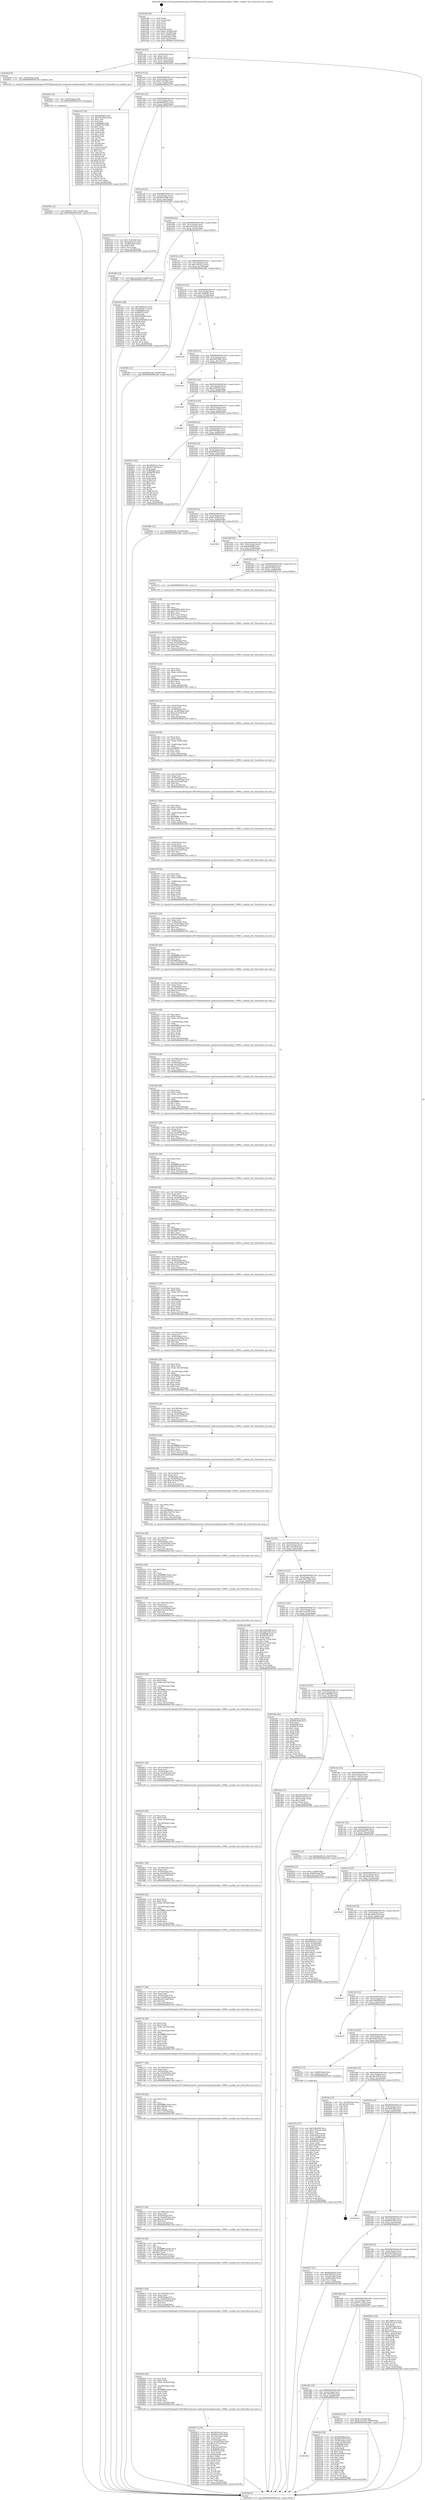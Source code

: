 digraph "0x401a80" {
  label = "0x401a80 (/mnt/c/Users/mathe/Desktop/tcc/POCII/binaries/extr_hashcatsrcmodulesmodule_10900.c_module_init_Final-ollvm.out::main(0))"
  labelloc = "t"
  node[shape=record]

  Entry [label="",width=0.3,height=0.3,shape=circle,fillcolor=black,style=filled]
  "0x401aad" [label="{
     0x401aad [23]\l
     | [instrs]\l
     &nbsp;&nbsp;0x401aad \<+3\>: mov -0x58(%rbp),%eax\l
     &nbsp;&nbsp;0x401ab0 \<+2\>: mov %eax,%ecx\l
     &nbsp;&nbsp;0x401ab2 \<+6\>: sub $0x84eabe0c,%ecx\l
     &nbsp;&nbsp;0x401ab8 \<+3\>: mov %eax,-0x5c(%rbp)\l
     &nbsp;&nbsp;0x401abb \<+3\>: mov %ecx,-0x60(%rbp)\l
     &nbsp;&nbsp;0x401abe \<+6\>: je 00000000004029c8 \<main+0xf48\>\l
  }"]
  "0x4029c8" [label="{
     0x4029c8 [9]\l
     | [instrs]\l
     &nbsp;&nbsp;0x4029c8 \<+4\>: mov -0x50(%rbp),%rdi\l
     &nbsp;&nbsp;0x4029cc \<+5\>: call 00000000004015f0 \<module_init\>\l
     | [calls]\l
     &nbsp;&nbsp;0x4015f0 \{1\} (/mnt/c/Users/mathe/Desktop/tcc/POCII/binaries/extr_hashcatsrcmodulesmodule_10900.c_module_init_Final-ollvm.out::module_init)\l
  }"]
  "0x401ac4" [label="{
     0x401ac4 [22]\l
     | [instrs]\l
     &nbsp;&nbsp;0x401ac4 \<+5\>: jmp 0000000000401ac9 \<main+0x49\>\l
     &nbsp;&nbsp;0x401ac9 \<+3\>: mov -0x5c(%rbp),%eax\l
     &nbsp;&nbsp;0x401acc \<+5\>: sub $0x872e55b6,%eax\l
     &nbsp;&nbsp;0x401ad1 \<+3\>: mov %eax,-0x64(%rbp)\l
     &nbsp;&nbsp;0x401ad4 \<+6\>: je 0000000000402a16 \<main+0xf96\>\l
  }"]
  Exit [label="",width=0.3,height=0.3,shape=circle,fillcolor=black,style=filled,peripheries=2]
  "0x402a16" [label="{
     0x402a16 [134]\l
     | [instrs]\l
     &nbsp;&nbsp;0x402a16 \<+5\>: mov $0xb64f946,%eax\l
     &nbsp;&nbsp;0x402a1b \<+5\>: mov $0x73019c9a,%ecx\l
     &nbsp;&nbsp;0x402a20 \<+2\>: mov $0x1,%dl\l
     &nbsp;&nbsp;0x402a22 \<+2\>: xor %esi,%esi\l
     &nbsp;&nbsp;0x402a24 \<+7\>: mov 0x4060b8,%edi\l
     &nbsp;&nbsp;0x402a2b \<+8\>: mov 0x406078,%r8d\l
     &nbsp;&nbsp;0x402a33 \<+3\>: sub $0x1,%esi\l
     &nbsp;&nbsp;0x402a36 \<+3\>: mov %edi,%r9d\l
     &nbsp;&nbsp;0x402a39 \<+3\>: add %esi,%r9d\l
     &nbsp;&nbsp;0x402a3c \<+4\>: imul %r9d,%edi\l
     &nbsp;&nbsp;0x402a40 \<+3\>: and $0x1,%edi\l
     &nbsp;&nbsp;0x402a43 \<+3\>: cmp $0x0,%edi\l
     &nbsp;&nbsp;0x402a46 \<+4\>: sete %r10b\l
     &nbsp;&nbsp;0x402a4a \<+4\>: cmp $0xa,%r8d\l
     &nbsp;&nbsp;0x402a4e \<+4\>: setl %r11b\l
     &nbsp;&nbsp;0x402a52 \<+3\>: mov %r10b,%bl\l
     &nbsp;&nbsp;0x402a55 \<+3\>: xor $0xff,%bl\l
     &nbsp;&nbsp;0x402a58 \<+3\>: mov %r11b,%r14b\l
     &nbsp;&nbsp;0x402a5b \<+4\>: xor $0xff,%r14b\l
     &nbsp;&nbsp;0x402a5f \<+3\>: xor $0x1,%dl\l
     &nbsp;&nbsp;0x402a62 \<+3\>: mov %bl,%r15b\l
     &nbsp;&nbsp;0x402a65 \<+4\>: and $0xff,%r15b\l
     &nbsp;&nbsp;0x402a69 \<+3\>: and %dl,%r10b\l
     &nbsp;&nbsp;0x402a6c \<+3\>: mov %r14b,%r12b\l
     &nbsp;&nbsp;0x402a6f \<+4\>: and $0xff,%r12b\l
     &nbsp;&nbsp;0x402a73 \<+3\>: and %dl,%r11b\l
     &nbsp;&nbsp;0x402a76 \<+3\>: or %r10b,%r15b\l
     &nbsp;&nbsp;0x402a79 \<+3\>: or %r11b,%r12b\l
     &nbsp;&nbsp;0x402a7c \<+3\>: xor %r12b,%r15b\l
     &nbsp;&nbsp;0x402a7f \<+3\>: or %r14b,%bl\l
     &nbsp;&nbsp;0x402a82 \<+3\>: xor $0xff,%bl\l
     &nbsp;&nbsp;0x402a85 \<+3\>: or $0x1,%dl\l
     &nbsp;&nbsp;0x402a88 \<+2\>: and %dl,%bl\l
     &nbsp;&nbsp;0x402a8a \<+3\>: or %bl,%r15b\l
     &nbsp;&nbsp;0x402a8d \<+4\>: test $0x1,%r15b\l
     &nbsp;&nbsp;0x402a91 \<+3\>: cmovne %ecx,%eax\l
     &nbsp;&nbsp;0x402a94 \<+3\>: mov %eax,-0x58(%rbp)\l
     &nbsp;&nbsp;0x402a97 \<+5\>: jmp 00000000004032f8 \<main+0x1878\>\l
  }"]
  "0x401ada" [label="{
     0x401ada [22]\l
     | [instrs]\l
     &nbsp;&nbsp;0x401ada \<+5\>: jmp 0000000000401adf \<main+0x5f\>\l
     &nbsp;&nbsp;0x401adf \<+3\>: mov -0x5c(%rbp),%eax\l
     &nbsp;&nbsp;0x401ae2 \<+5\>: sub $0x8bed615b,%eax\l
     &nbsp;&nbsp;0x401ae7 \<+3\>: mov %eax,-0x68(%rbp)\l
     &nbsp;&nbsp;0x401aea \<+6\>: je 0000000000401fc8 \<main+0x548\>\l
  }"]
  "0x401d9a" [label="{
     0x401d9a\l
  }", style=dashed]
  "0x401fc8" [label="{
     0x401fc8 [27]\l
     | [instrs]\l
     &nbsp;&nbsp;0x401fc8 \<+5\>: mov $0x13c41d34,%eax\l
     &nbsp;&nbsp;0x401fcd \<+5\>: mov $0xae252e55,%ecx\l
     &nbsp;&nbsp;0x401fd2 \<+3\>: mov -0x28(%rbp),%edx\l
     &nbsp;&nbsp;0x401fd5 \<+3\>: cmp $0x0,%edx\l
     &nbsp;&nbsp;0x401fd8 \<+3\>: cmove %ecx,%eax\l
     &nbsp;&nbsp;0x401fdb \<+3\>: mov %eax,-0x58(%rbp)\l
     &nbsp;&nbsp;0x401fde \<+5\>: jmp 00000000004032f8 \<main+0x1878\>\l
  }"]
  "0x401af0" [label="{
     0x401af0 [22]\l
     | [instrs]\l
     &nbsp;&nbsp;0x401af0 \<+5\>: jmp 0000000000401af5 \<main+0x75\>\l
     &nbsp;&nbsp;0x401af5 \<+3\>: mov -0x5c(%rbp),%eax\l
     &nbsp;&nbsp;0x401af8 \<+5\>: sub $0x964124db,%eax\l
     &nbsp;&nbsp;0x401afd \<+3\>: mov %eax,-0x6c(%rbp)\l
     &nbsp;&nbsp;0x401b00 \<+6\>: je 00000000004028f5 \<main+0xe75\>\l
  }"]
  "0x402a9c" [label="{
     0x402a9c [94]\l
     | [instrs]\l
     &nbsp;&nbsp;0x402a9c \<+5\>: mov $0xb64f946,%eax\l
     &nbsp;&nbsp;0x402aa1 \<+5\>: mov $0x5be18076,%ecx\l
     &nbsp;&nbsp;0x402aa6 \<+3\>: mov -0x30(%rbp),%edx\l
     &nbsp;&nbsp;0x402aa9 \<+3\>: mov %edx,-0x24(%rbp)\l
     &nbsp;&nbsp;0x402aac \<+7\>: mov 0x4060b8,%edx\l
     &nbsp;&nbsp;0x402ab3 \<+7\>: mov 0x406078,%esi\l
     &nbsp;&nbsp;0x402aba \<+2\>: mov %edx,%edi\l
     &nbsp;&nbsp;0x402abc \<+6\>: sub $0x3434991f,%edi\l
     &nbsp;&nbsp;0x402ac2 \<+3\>: sub $0x1,%edi\l
     &nbsp;&nbsp;0x402ac5 \<+6\>: add $0x3434991f,%edi\l
     &nbsp;&nbsp;0x402acb \<+3\>: imul %edi,%edx\l
     &nbsp;&nbsp;0x402ace \<+3\>: and $0x1,%edx\l
     &nbsp;&nbsp;0x402ad1 \<+3\>: cmp $0x0,%edx\l
     &nbsp;&nbsp;0x402ad4 \<+4\>: sete %r8b\l
     &nbsp;&nbsp;0x402ad8 \<+3\>: cmp $0xa,%esi\l
     &nbsp;&nbsp;0x402adb \<+4\>: setl %r9b\l
     &nbsp;&nbsp;0x402adf \<+3\>: mov %r8b,%r10b\l
     &nbsp;&nbsp;0x402ae2 \<+3\>: and %r9b,%r10b\l
     &nbsp;&nbsp;0x402ae5 \<+3\>: xor %r9b,%r8b\l
     &nbsp;&nbsp;0x402ae8 \<+3\>: or %r8b,%r10b\l
     &nbsp;&nbsp;0x402aeb \<+4\>: test $0x1,%r10b\l
     &nbsp;&nbsp;0x402aef \<+3\>: cmovne %ecx,%eax\l
     &nbsp;&nbsp;0x402af2 \<+3\>: mov %eax,-0x58(%rbp)\l
     &nbsp;&nbsp;0x402af5 \<+5\>: jmp 00000000004032f8 \<main+0x1878\>\l
  }"]
  "0x4028f5" [label="{
     0x4028f5 [12]\l
     | [instrs]\l
     &nbsp;&nbsp;0x4028f5 \<+7\>: movl $0x1ac4cbf5,-0x58(%rbp)\l
     &nbsp;&nbsp;0x4028fc \<+5\>: jmp 00000000004032f8 \<main+0x1878\>\l
  }"]
  "0x401b06" [label="{
     0x401b06 [22]\l
     | [instrs]\l
     &nbsp;&nbsp;0x401b06 \<+5\>: jmp 0000000000401b0b \<main+0x8b\>\l
     &nbsp;&nbsp;0x401b0b \<+3\>: mov -0x5c(%rbp),%eax\l
     &nbsp;&nbsp;0x401b0e \<+5\>: sub $0xae252e55,%eax\l
     &nbsp;&nbsp;0x401b13 \<+3\>: mov %eax,-0x70(%rbp)\l
     &nbsp;&nbsp;0x401b16 \<+6\>: je 0000000000401fe3 \<main+0x563\>\l
  }"]
  "0x401d81" [label="{
     0x401d81 [25]\l
     | [instrs]\l
     &nbsp;&nbsp;0x401d81 \<+5\>: jmp 0000000000401d86 \<main+0x306\>\l
     &nbsp;&nbsp;0x401d86 \<+3\>: mov -0x5c(%rbp),%eax\l
     &nbsp;&nbsp;0x401d89 \<+5\>: sub $0x73019c9a,%eax\l
     &nbsp;&nbsp;0x401d8e \<+6\>: mov %eax,-0xd8(%rbp)\l
     &nbsp;&nbsp;0x401d94 \<+6\>: je 0000000000402a9c \<main+0x101c\>\l
  }"]
  "0x401fe3" [label="{
     0x401fe3 [88]\l
     | [instrs]\l
     &nbsp;&nbsp;0x401fe3 \<+5\>: mov $0x3499cb10,%eax\l
     &nbsp;&nbsp;0x401fe8 \<+5\>: mov $0x24264173,%ecx\l
     &nbsp;&nbsp;0x401fed \<+7\>: mov 0x4060b8,%edx\l
     &nbsp;&nbsp;0x401ff4 \<+7\>: mov 0x406078,%esi\l
     &nbsp;&nbsp;0x401ffb \<+2\>: mov %edx,%edi\l
     &nbsp;&nbsp;0x401ffd \<+6\>: sub $0xb090db8b,%edi\l
     &nbsp;&nbsp;0x402003 \<+3\>: sub $0x1,%edi\l
     &nbsp;&nbsp;0x402006 \<+6\>: add $0xb090db8b,%edi\l
     &nbsp;&nbsp;0x40200c \<+3\>: imul %edi,%edx\l
     &nbsp;&nbsp;0x40200f \<+3\>: and $0x1,%edx\l
     &nbsp;&nbsp;0x402012 \<+3\>: cmp $0x0,%edx\l
     &nbsp;&nbsp;0x402015 \<+4\>: sete %r8b\l
     &nbsp;&nbsp;0x402019 \<+3\>: cmp $0xa,%esi\l
     &nbsp;&nbsp;0x40201c \<+4\>: setl %r9b\l
     &nbsp;&nbsp;0x402020 \<+3\>: mov %r8b,%r10b\l
     &nbsp;&nbsp;0x402023 \<+3\>: and %r9b,%r10b\l
     &nbsp;&nbsp;0x402026 \<+3\>: xor %r9b,%r8b\l
     &nbsp;&nbsp;0x402029 \<+3\>: or %r8b,%r10b\l
     &nbsp;&nbsp;0x40202c \<+4\>: test $0x1,%r10b\l
     &nbsp;&nbsp;0x402030 \<+3\>: cmovne %ecx,%eax\l
     &nbsp;&nbsp;0x402033 \<+3\>: mov %eax,-0x58(%rbp)\l
     &nbsp;&nbsp;0x402036 \<+5\>: jmp 00000000004032f8 \<main+0x1878\>\l
  }"]
  "0x401b1c" [label="{
     0x401b1c [22]\l
     | [instrs]\l
     &nbsp;&nbsp;0x401b1c \<+5\>: jmp 0000000000401b21 \<main+0xa1\>\l
     &nbsp;&nbsp;0x401b21 \<+3\>: mov -0x5c(%rbp),%eax\l
     &nbsp;&nbsp;0x401b24 \<+5\>: sub $0xc1953a1a,%eax\l
     &nbsp;&nbsp;0x401b29 \<+3\>: mov %eax,-0x74(%rbp)\l
     &nbsp;&nbsp;0x401b2c \<+6\>: je 00000000004029bc \<main+0xf3c\>\l
  }"]
  "0x402a03" [label="{
     0x402a03 [19]\l
     | [instrs]\l
     &nbsp;&nbsp;0x402a03 \<+7\>: movl $0x0,-0x30(%rbp)\l
     &nbsp;&nbsp;0x402a0a \<+7\>: movl $0x872e55b6,-0x58(%rbp)\l
     &nbsp;&nbsp;0x402a11 \<+5\>: jmp 00000000004032f8 \<main+0x1878\>\l
  }"]
  "0x4029bc" [label="{
     0x4029bc [12]\l
     | [instrs]\l
     &nbsp;&nbsp;0x4029bc \<+7\>: movl $0x608e3a8c,-0x58(%rbp)\l
     &nbsp;&nbsp;0x4029c3 \<+5\>: jmp 00000000004032f8 \<main+0x1878\>\l
  }"]
  "0x401b32" [label="{
     0x401b32 [22]\l
     | [instrs]\l
     &nbsp;&nbsp;0x401b32 \<+5\>: jmp 0000000000401b37 \<main+0xb7\>\l
     &nbsp;&nbsp;0x401b37 \<+3\>: mov -0x5c(%rbp),%eax\l
     &nbsp;&nbsp;0x401b3a \<+5\>: sub $0xc3fe8695,%eax\l
     &nbsp;&nbsp;0x401b3f \<+3\>: mov %eax,-0x78(%rbp)\l
     &nbsp;&nbsp;0x401b42 \<+6\>: je 0000000000401e4f \<main+0x3cf\>\l
  }"]
  "0x4029da" [label="{
     0x4029da [12]\l
     | [instrs]\l
     &nbsp;&nbsp;0x4029da \<+7\>: movl $0x691c74b1,-0x58(%rbp)\l
     &nbsp;&nbsp;0x4029e1 \<+5\>: jmp 00000000004032f8 \<main+0x1878\>\l
  }"]
  "0x401e4f" [label="{
     0x401e4f\l
  }", style=dashed]
  "0x401b48" [label="{
     0x401b48 [22]\l
     | [instrs]\l
     &nbsp;&nbsp;0x401b48 \<+5\>: jmp 0000000000401b4d \<main+0xcd\>\l
     &nbsp;&nbsp;0x401b4d \<+3\>: mov -0x5c(%rbp),%eax\l
     &nbsp;&nbsp;0x401b50 \<+5\>: sub $0xc86676d6,%eax\l
     &nbsp;&nbsp;0x401b55 \<+3\>: mov %eax,-0x7c(%rbp)\l
     &nbsp;&nbsp;0x401b58 \<+6\>: je 0000000000401eae \<main+0x42e\>\l
  }"]
  "0x4029d1" [label="{
     0x4029d1 [9]\l
     | [instrs]\l
     &nbsp;&nbsp;0x4029d1 \<+4\>: mov -0x50(%rbp),%rdi\l
     &nbsp;&nbsp;0x4029d5 \<+5\>: call 0000000000401030 \<free@plt\>\l
     | [calls]\l
     &nbsp;&nbsp;0x401030 \{1\} (unknown)\l
  }"]
  "0x401eae" [label="{
     0x401eae\l
  }", style=dashed]
  "0x401b5e" [label="{
     0x401b5e [22]\l
     | [instrs]\l
     &nbsp;&nbsp;0x401b5e \<+5\>: jmp 0000000000401b63 \<main+0xe3\>\l
     &nbsp;&nbsp;0x401b63 \<+3\>: mov -0x5c(%rbp),%eax\l
     &nbsp;&nbsp;0x401b66 \<+5\>: sub $0xcaf991f3,%eax\l
     &nbsp;&nbsp;0x401b6b \<+3\>: mov %eax,-0x80(%rbp)\l
     &nbsp;&nbsp;0x401b6e \<+6\>: je 00000000004032d2 \<main+0x1852\>\l
  }"]
  "0x401d68" [label="{
     0x401d68 [25]\l
     | [instrs]\l
     &nbsp;&nbsp;0x401d68 \<+5\>: jmp 0000000000401d6d \<main+0x2ed\>\l
     &nbsp;&nbsp;0x401d6d \<+3\>: mov -0x5c(%rbp),%eax\l
     &nbsp;&nbsp;0x401d70 \<+5\>: sub $0x691c74b1,%eax\l
     &nbsp;&nbsp;0x401d75 \<+6\>: mov %eax,-0xd4(%rbp)\l
     &nbsp;&nbsp;0x401d7b \<+6\>: je 0000000000402a03 \<main+0xf83\>\l
  }"]
  "0x4032d2" [label="{
     0x4032d2\l
  }", style=dashed]
  "0x401b74" [label="{
     0x401b74 [25]\l
     | [instrs]\l
     &nbsp;&nbsp;0x401b74 \<+5\>: jmp 0000000000401b79 \<main+0xf9\>\l
     &nbsp;&nbsp;0x401b79 \<+3\>: mov -0x5c(%rbp),%eax\l
     &nbsp;&nbsp;0x401b7c \<+5\>: sub $0xd4a15939,%eax\l
     &nbsp;&nbsp;0x401b81 \<+6\>: mov %eax,-0x84(%rbp)\l
     &nbsp;&nbsp;0x401b87 \<+6\>: je 00000000004029f2 \<main+0xf72\>\l
  }"]
  "0x402954" [label="{
     0x402954 [104]\l
     | [instrs]\l
     &nbsp;&nbsp;0x402954 \<+5\>: mov $0xcaf991f3,%eax\l
     &nbsp;&nbsp;0x402959 \<+5\>: mov $0xc1953a1a,%ecx\l
     &nbsp;&nbsp;0x40295e \<+2\>: xor %edx,%edx\l
     &nbsp;&nbsp;0x402960 \<+3\>: mov -0x54(%rbp),%esi\l
     &nbsp;&nbsp;0x402963 \<+6\>: sub $0x977ea306,%esi\l
     &nbsp;&nbsp;0x402969 \<+3\>: add $0x1,%esi\l
     &nbsp;&nbsp;0x40296c \<+6\>: add $0x977ea306,%esi\l
     &nbsp;&nbsp;0x402972 \<+3\>: mov %esi,-0x54(%rbp)\l
     &nbsp;&nbsp;0x402975 \<+7\>: mov 0x4060b8,%esi\l
     &nbsp;&nbsp;0x40297c \<+7\>: mov 0x406078,%edi\l
     &nbsp;&nbsp;0x402983 \<+3\>: sub $0x1,%edx\l
     &nbsp;&nbsp;0x402986 \<+3\>: mov %esi,%r8d\l
     &nbsp;&nbsp;0x402989 \<+3\>: add %edx,%r8d\l
     &nbsp;&nbsp;0x40298c \<+4\>: imul %r8d,%esi\l
     &nbsp;&nbsp;0x402990 \<+3\>: and $0x1,%esi\l
     &nbsp;&nbsp;0x402993 \<+3\>: cmp $0x0,%esi\l
     &nbsp;&nbsp;0x402996 \<+4\>: sete %r9b\l
     &nbsp;&nbsp;0x40299a \<+3\>: cmp $0xa,%edi\l
     &nbsp;&nbsp;0x40299d \<+4\>: setl %r10b\l
     &nbsp;&nbsp;0x4029a1 \<+3\>: mov %r9b,%r11b\l
     &nbsp;&nbsp;0x4029a4 \<+3\>: and %r10b,%r11b\l
     &nbsp;&nbsp;0x4029a7 \<+3\>: xor %r10b,%r9b\l
     &nbsp;&nbsp;0x4029aa \<+3\>: or %r9b,%r11b\l
     &nbsp;&nbsp;0x4029ad \<+4\>: test $0x1,%r11b\l
     &nbsp;&nbsp;0x4029b1 \<+3\>: cmovne %ecx,%eax\l
     &nbsp;&nbsp;0x4029b4 \<+3\>: mov %eax,-0x58(%rbp)\l
     &nbsp;&nbsp;0x4029b7 \<+5\>: jmp 00000000004032f8 \<main+0x1878\>\l
  }"]
  "0x4029f2" [label="{
     0x4029f2\l
  }", style=dashed]
  "0x401b8d" [label="{
     0x401b8d [25]\l
     | [instrs]\l
     &nbsp;&nbsp;0x401b8d \<+5\>: jmp 0000000000401b92 \<main+0x112\>\l
     &nbsp;&nbsp;0x401b92 \<+3\>: mov -0x5c(%rbp),%eax\l
     &nbsp;&nbsp;0x401b95 \<+5\>: sub $0xf7905d1b,%eax\l
     &nbsp;&nbsp;0x401b9a \<+6\>: mov %eax,-0x88(%rbp)\l
     &nbsp;&nbsp;0x401ba0 \<+6\>: je 00000000004020e2 \<main+0x662\>\l
  }"]
  "0x402873" [label="{
     0x402873 [130]\l
     | [instrs]\l
     &nbsp;&nbsp;0x402873 \<+5\>: mov $0x28291ea1,%ecx\l
     &nbsp;&nbsp;0x402878 \<+5\>: mov $0x964124db,%edx\l
     &nbsp;&nbsp;0x40287d \<+7\>: mov -0x164(%rbp),%r8d\l
     &nbsp;&nbsp;0x402884 \<+4\>: imul %eax,%r8d\l
     &nbsp;&nbsp;0x402888 \<+4\>: mov -0x50(%rbp),%rsi\l
     &nbsp;&nbsp;0x40288c \<+4\>: movslq -0x54(%rbp),%rdi\l
     &nbsp;&nbsp;0x402890 \<+7\>: imul $0x1e0,%rdi,%rdi\l
     &nbsp;&nbsp;0x402897 \<+3\>: add %rdi,%rsi\l
     &nbsp;&nbsp;0x40289a \<+7\>: mov %r8d,0x1d8(%rsi)\l
     &nbsp;&nbsp;0x4028a1 \<+7\>: mov 0x4060b8,%eax\l
     &nbsp;&nbsp;0x4028a8 \<+8\>: mov 0x406078,%r8d\l
     &nbsp;&nbsp;0x4028b0 \<+3\>: mov %eax,%r9d\l
     &nbsp;&nbsp;0x4028b3 \<+7\>: sub $0xc8afd3f4,%r9d\l
     &nbsp;&nbsp;0x4028ba \<+4\>: sub $0x1,%r9d\l
     &nbsp;&nbsp;0x4028be \<+7\>: add $0xc8afd3f4,%r9d\l
     &nbsp;&nbsp;0x4028c5 \<+4\>: imul %r9d,%eax\l
     &nbsp;&nbsp;0x4028c9 \<+3\>: and $0x1,%eax\l
     &nbsp;&nbsp;0x4028cc \<+3\>: cmp $0x0,%eax\l
     &nbsp;&nbsp;0x4028cf \<+4\>: sete %r10b\l
     &nbsp;&nbsp;0x4028d3 \<+4\>: cmp $0xa,%r8d\l
     &nbsp;&nbsp;0x4028d7 \<+4\>: setl %r11b\l
     &nbsp;&nbsp;0x4028db \<+3\>: mov %r10b,%bl\l
     &nbsp;&nbsp;0x4028de \<+3\>: and %r11b,%bl\l
     &nbsp;&nbsp;0x4028e1 \<+3\>: xor %r11b,%r10b\l
     &nbsp;&nbsp;0x4028e4 \<+3\>: or %r10b,%bl\l
     &nbsp;&nbsp;0x4028e7 \<+3\>: test $0x1,%bl\l
     &nbsp;&nbsp;0x4028ea \<+3\>: cmovne %edx,%ecx\l
     &nbsp;&nbsp;0x4028ed \<+3\>: mov %ecx,-0x58(%rbp)\l
     &nbsp;&nbsp;0x4028f0 \<+5\>: jmp 00000000004032f8 \<main+0x1878\>\l
  }"]
  "0x4020e2" [label="{
     0x4020e2 [83]\l
     | [instrs]\l
     &nbsp;&nbsp;0x4020e2 \<+5\>: mov $0x28291ea1,%eax\l
     &nbsp;&nbsp;0x4020e7 \<+5\>: mov $0xd37592f,%ecx\l
     &nbsp;&nbsp;0x4020ec \<+2\>: xor %edx,%edx\l
     &nbsp;&nbsp;0x4020ee \<+7\>: mov 0x4060b8,%esi\l
     &nbsp;&nbsp;0x4020f5 \<+7\>: mov 0x406078,%edi\l
     &nbsp;&nbsp;0x4020fc \<+3\>: sub $0x1,%edx\l
     &nbsp;&nbsp;0x4020ff \<+3\>: mov %esi,%r8d\l
     &nbsp;&nbsp;0x402102 \<+3\>: add %edx,%r8d\l
     &nbsp;&nbsp;0x402105 \<+4\>: imul %r8d,%esi\l
     &nbsp;&nbsp;0x402109 \<+3\>: and $0x1,%esi\l
     &nbsp;&nbsp;0x40210c \<+3\>: cmp $0x0,%esi\l
     &nbsp;&nbsp;0x40210f \<+4\>: sete %r9b\l
     &nbsp;&nbsp;0x402113 \<+3\>: cmp $0xa,%edi\l
     &nbsp;&nbsp;0x402116 \<+4\>: setl %r10b\l
     &nbsp;&nbsp;0x40211a \<+3\>: mov %r9b,%r11b\l
     &nbsp;&nbsp;0x40211d \<+3\>: and %r10b,%r11b\l
     &nbsp;&nbsp;0x402120 \<+3\>: xor %r10b,%r9b\l
     &nbsp;&nbsp;0x402123 \<+3\>: or %r9b,%r11b\l
     &nbsp;&nbsp;0x402126 \<+4\>: test $0x1,%r11b\l
     &nbsp;&nbsp;0x40212a \<+3\>: cmovne %ecx,%eax\l
     &nbsp;&nbsp;0x40212d \<+3\>: mov %eax,-0x58(%rbp)\l
     &nbsp;&nbsp;0x402130 \<+5\>: jmp 00000000004032f8 \<main+0x1878\>\l
  }"]
  "0x401ba6" [label="{
     0x401ba6 [25]\l
     | [instrs]\l
     &nbsp;&nbsp;0x401ba6 \<+5\>: jmp 0000000000401bab \<main+0x12b\>\l
     &nbsp;&nbsp;0x401bab \<+3\>: mov -0x5c(%rbp),%eax\l
     &nbsp;&nbsp;0x401bae \<+5\>: sub $0xfd0f5012,%eax\l
     &nbsp;&nbsp;0x401bb3 \<+6\>: mov %eax,-0x8c(%rbp)\l
     &nbsp;&nbsp;0x401bb9 \<+6\>: je 00000000004020bb \<main+0x63b\>\l
  }"]
  "0x402839" [label="{
     0x402839 [58]\l
     | [instrs]\l
     &nbsp;&nbsp;0x402839 \<+2\>: xor %ecx,%ecx\l
     &nbsp;&nbsp;0x40283b \<+5\>: mov $0x2,%edx\l
     &nbsp;&nbsp;0x402840 \<+6\>: mov %edx,-0x160(%rbp)\l
     &nbsp;&nbsp;0x402846 \<+1\>: cltd\l
     &nbsp;&nbsp;0x402847 \<+7\>: mov -0x160(%rbp),%r8d\l
     &nbsp;&nbsp;0x40284e \<+3\>: idiv %r8d\l
     &nbsp;&nbsp;0x402851 \<+6\>: imul $0xfffffffe,%edx,%edx\l
     &nbsp;&nbsp;0x402857 \<+3\>: mov %ecx,%r9d\l
     &nbsp;&nbsp;0x40285a \<+3\>: sub %edx,%r9d\l
     &nbsp;&nbsp;0x40285d \<+2\>: mov %ecx,%edx\l
     &nbsp;&nbsp;0x40285f \<+3\>: sub $0x1,%edx\l
     &nbsp;&nbsp;0x402862 \<+3\>: add %edx,%r9d\l
     &nbsp;&nbsp;0x402865 \<+3\>: sub %r9d,%ecx\l
     &nbsp;&nbsp;0x402868 \<+6\>: mov %ecx,-0x164(%rbp)\l
     &nbsp;&nbsp;0x40286e \<+5\>: call 0000000000401160 \<next_i\>\l
     | [calls]\l
     &nbsp;&nbsp;0x401160 \{1\} (/mnt/c/Users/mathe/Desktop/tcc/POCII/binaries/extr_hashcatsrcmodulesmodule_10900.c_module_init_Final-ollvm.out::next_i)\l
  }"]
  "0x4020bb" [label="{
     0x4020bb [12]\l
     | [instrs]\l
     &nbsp;&nbsp;0x4020bb \<+7\>: movl $0x608e3a8c,-0x58(%rbp)\l
     &nbsp;&nbsp;0x4020c2 \<+5\>: jmp 00000000004032f8 \<main+0x1878\>\l
  }"]
  "0x401bbf" [label="{
     0x401bbf [25]\l
     | [instrs]\l
     &nbsp;&nbsp;0x401bbf \<+5\>: jmp 0000000000401bc4 \<main+0x144\>\l
     &nbsp;&nbsp;0x401bc4 \<+3\>: mov -0x5c(%rbp),%eax\l
     &nbsp;&nbsp;0x401bc7 \<+5\>: sub $0x8c55f3b,%eax\l
     &nbsp;&nbsp;0x401bcc \<+6\>: mov %eax,-0x90(%rbp)\l
     &nbsp;&nbsp;0x401bd2 \<+6\>: je 0000000000401dbf \<main+0x33f\>\l
  }"]
  "0x402813" [label="{
     0x402813 [38]\l
     | [instrs]\l
     &nbsp;&nbsp;0x402813 \<+6\>: mov -0x15c(%rbp),%ecx\l
     &nbsp;&nbsp;0x402819 \<+3\>: imul %eax,%ecx\l
     &nbsp;&nbsp;0x40281c \<+4\>: mov -0x50(%rbp),%rsi\l
     &nbsp;&nbsp;0x402820 \<+4\>: movslq -0x54(%rbp),%rdi\l
     &nbsp;&nbsp;0x402824 \<+7\>: imul $0x1e0,%rdi,%rdi\l
     &nbsp;&nbsp;0x40282b \<+3\>: add %rdi,%rsi\l
     &nbsp;&nbsp;0x40282e \<+6\>: mov %ecx,0x1d4(%rsi)\l
     &nbsp;&nbsp;0x402834 \<+5\>: call 0000000000401160 \<next_i\>\l
     | [calls]\l
     &nbsp;&nbsp;0x401160 \{1\} (/mnt/c/Users/mathe/Desktop/tcc/POCII/binaries/extr_hashcatsrcmodulesmodule_10900.c_module_init_Final-ollvm.out::next_i)\l
  }"]
  "0x401dbf" [label="{
     0x401dbf\l
  }", style=dashed]
  "0x401bd8" [label="{
     0x401bd8 [25]\l
     | [instrs]\l
     &nbsp;&nbsp;0x401bd8 \<+5\>: jmp 0000000000401bdd \<main+0x15d\>\l
     &nbsp;&nbsp;0x401bdd \<+3\>: mov -0x5c(%rbp),%eax\l
     &nbsp;&nbsp;0x401be0 \<+5\>: sub $0xb64f946,%eax\l
     &nbsp;&nbsp;0x401be5 \<+6\>: mov %eax,-0x94(%rbp)\l
     &nbsp;&nbsp;0x401beb \<+6\>: je 00000000004032f1 \<main+0x1871\>\l
  }"]
  "0x4027eb" [label="{
     0x4027eb [40]\l
     | [instrs]\l
     &nbsp;&nbsp;0x4027eb \<+5\>: mov $0x2,%ecx\l
     &nbsp;&nbsp;0x4027f0 \<+1\>: cltd\l
     &nbsp;&nbsp;0x4027f1 \<+2\>: idiv %ecx\l
     &nbsp;&nbsp;0x4027f3 \<+6\>: imul $0xfffffffe,%edx,%ecx\l
     &nbsp;&nbsp;0x4027f9 \<+6\>: add $0x266ca675,%ecx\l
     &nbsp;&nbsp;0x4027ff \<+3\>: add $0x1,%ecx\l
     &nbsp;&nbsp;0x402802 \<+6\>: sub $0x266ca675,%ecx\l
     &nbsp;&nbsp;0x402808 \<+6\>: mov %ecx,-0x15c(%rbp)\l
     &nbsp;&nbsp;0x40280e \<+5\>: call 0000000000401160 \<next_i\>\l
     | [calls]\l
     &nbsp;&nbsp;0x401160 \{1\} (/mnt/c/Users/mathe/Desktop/tcc/POCII/binaries/extr_hashcatsrcmodulesmodule_10900.c_module_init_Final-ollvm.out::next_i)\l
  }"]
  "0x4032f1" [label="{
     0x4032f1\l
  }", style=dashed]
  "0x401bf1" [label="{
     0x401bf1 [25]\l
     | [instrs]\l
     &nbsp;&nbsp;0x401bf1 \<+5\>: jmp 0000000000401bf6 \<main+0x176\>\l
     &nbsp;&nbsp;0x401bf6 \<+3\>: mov -0x5c(%rbp),%eax\l
     &nbsp;&nbsp;0x401bf9 \<+5\>: sub $0xd37592f,%eax\l
     &nbsp;&nbsp;0x401bfe \<+6\>: mov %eax,-0x98(%rbp)\l
     &nbsp;&nbsp;0x401c04 \<+6\>: je 0000000000402135 \<main+0x6b5\>\l
  }"]
  "0x4027c5" [label="{
     0x4027c5 [38]\l
     | [instrs]\l
     &nbsp;&nbsp;0x4027c5 \<+6\>: mov -0x158(%rbp),%ecx\l
     &nbsp;&nbsp;0x4027cb \<+3\>: imul %eax,%ecx\l
     &nbsp;&nbsp;0x4027ce \<+4\>: mov -0x50(%rbp),%rsi\l
     &nbsp;&nbsp;0x4027d2 \<+4\>: movslq -0x54(%rbp),%rdi\l
     &nbsp;&nbsp;0x4027d6 \<+7\>: imul $0x1e0,%rdi,%rdi\l
     &nbsp;&nbsp;0x4027dd \<+3\>: add %rdi,%rsi\l
     &nbsp;&nbsp;0x4027e0 \<+6\>: mov %ecx,0x1d0(%rsi)\l
     &nbsp;&nbsp;0x4027e6 \<+5\>: call 0000000000401160 \<next_i\>\l
     | [calls]\l
     &nbsp;&nbsp;0x401160 \{1\} (/mnt/c/Users/mathe/Desktop/tcc/POCII/binaries/extr_hashcatsrcmodulesmodule_10900.c_module_init_Final-ollvm.out::next_i)\l
  }"]
  "0x402135" [label="{
     0x402135 [5]\l
     | [instrs]\l
     &nbsp;&nbsp;0x402135 \<+5\>: call 0000000000401160 \<next_i\>\l
     | [calls]\l
     &nbsp;&nbsp;0x401160 \{1\} (/mnt/c/Users/mathe/Desktop/tcc/POCII/binaries/extr_hashcatsrcmodulesmodule_10900.c_module_init_Final-ollvm.out::next_i)\l
  }"]
  "0x401c0a" [label="{
     0x401c0a [25]\l
     | [instrs]\l
     &nbsp;&nbsp;0x401c0a \<+5\>: jmp 0000000000401c0f \<main+0x18f\>\l
     &nbsp;&nbsp;0x401c0f \<+3\>: mov -0x5c(%rbp),%eax\l
     &nbsp;&nbsp;0x401c12 \<+5\>: sub $0x13c41d34,%eax\l
     &nbsp;&nbsp;0x401c17 \<+6\>: mov %eax,-0x9c(%rbp)\l
     &nbsp;&nbsp;0x401c1d \<+6\>: je 00000000004029e6 \<main+0xf66\>\l
  }"]
  "0x40279d" [label="{
     0x40279d [40]\l
     | [instrs]\l
     &nbsp;&nbsp;0x40279d \<+5\>: mov $0x2,%ecx\l
     &nbsp;&nbsp;0x4027a2 \<+1\>: cltd\l
     &nbsp;&nbsp;0x4027a3 \<+2\>: idiv %ecx\l
     &nbsp;&nbsp;0x4027a5 \<+6\>: imul $0xfffffffe,%edx,%ecx\l
     &nbsp;&nbsp;0x4027ab \<+6\>: sub $0xcc9f6d9c,%ecx\l
     &nbsp;&nbsp;0x4027b1 \<+3\>: add $0x1,%ecx\l
     &nbsp;&nbsp;0x4027b4 \<+6\>: add $0xcc9f6d9c,%ecx\l
     &nbsp;&nbsp;0x4027ba \<+6\>: mov %ecx,-0x158(%rbp)\l
     &nbsp;&nbsp;0x4027c0 \<+5\>: call 0000000000401160 \<next_i\>\l
     | [calls]\l
     &nbsp;&nbsp;0x401160 \{1\} (/mnt/c/Users/mathe/Desktop/tcc/POCII/binaries/extr_hashcatsrcmodulesmodule_10900.c_module_init_Final-ollvm.out::next_i)\l
  }"]
  "0x4029e6" [label="{
     0x4029e6\l
  }", style=dashed]
  "0x401c23" [label="{
     0x401c23 [25]\l
     | [instrs]\l
     &nbsp;&nbsp;0x401c23 \<+5\>: jmp 0000000000401c28 \<main+0x1a8\>\l
     &nbsp;&nbsp;0x401c28 \<+3\>: mov -0x5c(%rbp),%eax\l
     &nbsp;&nbsp;0x401c2b \<+5\>: sub $0x166232bb,%eax\l
     &nbsp;&nbsp;0x401c30 \<+6\>: mov %eax,-0xa0(%rbp)\l
     &nbsp;&nbsp;0x401c36 \<+6\>: je 0000000000401eba \<main+0x43a\>\l
  }"]
  "0x402777" [label="{
     0x402777 [38]\l
     | [instrs]\l
     &nbsp;&nbsp;0x402777 \<+6\>: mov -0x154(%rbp),%ecx\l
     &nbsp;&nbsp;0x40277d \<+3\>: imul %eax,%ecx\l
     &nbsp;&nbsp;0x402780 \<+4\>: mov -0x50(%rbp),%rsi\l
     &nbsp;&nbsp;0x402784 \<+4\>: movslq -0x54(%rbp),%rdi\l
     &nbsp;&nbsp;0x402788 \<+7\>: imul $0x1e0,%rdi,%rdi\l
     &nbsp;&nbsp;0x40278f \<+3\>: add %rdi,%rsi\l
     &nbsp;&nbsp;0x402792 \<+6\>: mov %ecx,0x198(%rsi)\l
     &nbsp;&nbsp;0x402798 \<+5\>: call 0000000000401160 \<next_i\>\l
     | [calls]\l
     &nbsp;&nbsp;0x401160 \{1\} (/mnt/c/Users/mathe/Desktop/tcc/POCII/binaries/extr_hashcatsrcmodulesmodule_10900.c_module_init_Final-ollvm.out::next_i)\l
  }"]
  "0x401eba" [label="{
     0x401eba [88]\l
     | [instrs]\l
     &nbsp;&nbsp;0x401eba \<+5\>: mov $0x350b200f,%eax\l
     &nbsp;&nbsp;0x401ebf \<+5\>: mov $0x3b6b1916,%ecx\l
     &nbsp;&nbsp;0x401ec4 \<+7\>: mov 0x4060b8,%edx\l
     &nbsp;&nbsp;0x401ecb \<+7\>: mov 0x406078,%esi\l
     &nbsp;&nbsp;0x401ed2 \<+2\>: mov %edx,%edi\l
     &nbsp;&nbsp;0x401ed4 \<+6\>: sub $0x1bc75328,%edi\l
     &nbsp;&nbsp;0x401eda \<+3\>: sub $0x1,%edi\l
     &nbsp;&nbsp;0x401edd \<+6\>: add $0x1bc75328,%edi\l
     &nbsp;&nbsp;0x401ee3 \<+3\>: imul %edi,%edx\l
     &nbsp;&nbsp;0x401ee6 \<+3\>: and $0x1,%edx\l
     &nbsp;&nbsp;0x401ee9 \<+3\>: cmp $0x0,%edx\l
     &nbsp;&nbsp;0x401eec \<+4\>: sete %r8b\l
     &nbsp;&nbsp;0x401ef0 \<+3\>: cmp $0xa,%esi\l
     &nbsp;&nbsp;0x401ef3 \<+4\>: setl %r9b\l
     &nbsp;&nbsp;0x401ef7 \<+3\>: mov %r8b,%r10b\l
     &nbsp;&nbsp;0x401efa \<+3\>: and %r9b,%r10b\l
     &nbsp;&nbsp;0x401efd \<+3\>: xor %r9b,%r8b\l
     &nbsp;&nbsp;0x401f00 \<+3\>: or %r8b,%r10b\l
     &nbsp;&nbsp;0x401f03 \<+4\>: test $0x1,%r10b\l
     &nbsp;&nbsp;0x401f07 \<+3\>: cmovne %ecx,%eax\l
     &nbsp;&nbsp;0x401f0a \<+3\>: mov %eax,-0x58(%rbp)\l
     &nbsp;&nbsp;0x401f0d \<+5\>: jmp 00000000004032f8 \<main+0x1878\>\l
  }"]
  "0x401c3c" [label="{
     0x401c3c [25]\l
     | [instrs]\l
     &nbsp;&nbsp;0x401c3c \<+5\>: jmp 0000000000401c41 \<main+0x1c1\>\l
     &nbsp;&nbsp;0x401c41 \<+3\>: mov -0x5c(%rbp),%eax\l
     &nbsp;&nbsp;0x401c44 \<+5\>: sub $0x1ac4cbf5,%eax\l
     &nbsp;&nbsp;0x401c49 \<+6\>: mov %eax,-0xa4(%rbp)\l
     &nbsp;&nbsp;0x401c4f \<+6\>: je 0000000000402901 \<main+0xe81\>\l
  }"]
  "0x40273d" [label="{
     0x40273d [58]\l
     | [instrs]\l
     &nbsp;&nbsp;0x40273d \<+2\>: xor %ecx,%ecx\l
     &nbsp;&nbsp;0x40273f \<+5\>: mov $0x2,%edx\l
     &nbsp;&nbsp;0x402744 \<+6\>: mov %edx,-0x150(%rbp)\l
     &nbsp;&nbsp;0x40274a \<+1\>: cltd\l
     &nbsp;&nbsp;0x40274b \<+7\>: mov -0x150(%rbp),%r8d\l
     &nbsp;&nbsp;0x402752 \<+3\>: idiv %r8d\l
     &nbsp;&nbsp;0x402755 \<+6\>: imul $0xfffffffe,%edx,%edx\l
     &nbsp;&nbsp;0x40275b \<+3\>: mov %ecx,%r9d\l
     &nbsp;&nbsp;0x40275e \<+3\>: sub %edx,%r9d\l
     &nbsp;&nbsp;0x402761 \<+2\>: mov %ecx,%edx\l
     &nbsp;&nbsp;0x402763 \<+3\>: sub $0x1,%edx\l
     &nbsp;&nbsp;0x402766 \<+3\>: add %edx,%r9d\l
     &nbsp;&nbsp;0x402769 \<+3\>: sub %r9d,%ecx\l
     &nbsp;&nbsp;0x40276c \<+6\>: mov %ecx,-0x154(%rbp)\l
     &nbsp;&nbsp;0x402772 \<+5\>: call 0000000000401160 \<next_i\>\l
     | [calls]\l
     &nbsp;&nbsp;0x401160 \{1\} (/mnt/c/Users/mathe/Desktop/tcc/POCII/binaries/extr_hashcatsrcmodulesmodule_10900.c_module_init_Final-ollvm.out::next_i)\l
  }"]
  "0x402901" [label="{
     0x402901 [83]\l
     | [instrs]\l
     &nbsp;&nbsp;0x402901 \<+5\>: mov $0xcaf991f3,%eax\l
     &nbsp;&nbsp;0x402906 \<+5\>: mov $0x66fe050d,%ecx\l
     &nbsp;&nbsp;0x40290b \<+2\>: xor %edx,%edx\l
     &nbsp;&nbsp;0x40290d \<+7\>: mov 0x4060b8,%esi\l
     &nbsp;&nbsp;0x402914 \<+7\>: mov 0x406078,%edi\l
     &nbsp;&nbsp;0x40291b \<+3\>: sub $0x1,%edx\l
     &nbsp;&nbsp;0x40291e \<+3\>: mov %esi,%r8d\l
     &nbsp;&nbsp;0x402921 \<+3\>: add %edx,%r8d\l
     &nbsp;&nbsp;0x402924 \<+4\>: imul %r8d,%esi\l
     &nbsp;&nbsp;0x402928 \<+3\>: and $0x1,%esi\l
     &nbsp;&nbsp;0x40292b \<+3\>: cmp $0x0,%esi\l
     &nbsp;&nbsp;0x40292e \<+4\>: sete %r9b\l
     &nbsp;&nbsp;0x402932 \<+3\>: cmp $0xa,%edi\l
     &nbsp;&nbsp;0x402935 \<+4\>: setl %r10b\l
     &nbsp;&nbsp;0x402939 \<+3\>: mov %r9b,%r11b\l
     &nbsp;&nbsp;0x40293c \<+3\>: and %r10b,%r11b\l
     &nbsp;&nbsp;0x40293f \<+3\>: xor %r10b,%r9b\l
     &nbsp;&nbsp;0x402942 \<+3\>: or %r9b,%r11b\l
     &nbsp;&nbsp;0x402945 \<+4\>: test $0x1,%r11b\l
     &nbsp;&nbsp;0x402949 \<+3\>: cmovne %ecx,%eax\l
     &nbsp;&nbsp;0x40294c \<+3\>: mov %eax,-0x58(%rbp)\l
     &nbsp;&nbsp;0x40294f \<+5\>: jmp 00000000004032f8 \<main+0x1878\>\l
  }"]
  "0x401c55" [label="{
     0x401c55 [25]\l
     | [instrs]\l
     &nbsp;&nbsp;0x401c55 \<+5\>: jmp 0000000000401c5a \<main+0x1da\>\l
     &nbsp;&nbsp;0x401c5a \<+3\>: mov -0x5c(%rbp),%eax\l
     &nbsp;&nbsp;0x401c5d \<+5\>: sub $0x1af89e68,%eax\l
     &nbsp;&nbsp;0x401c62 \<+6\>: mov %eax,-0xa8(%rbp)\l
     &nbsp;&nbsp;0x401c68 \<+6\>: je 0000000000401da4 \<main+0x324\>\l
  }"]
  "0x402717" [label="{
     0x402717 [38]\l
     | [instrs]\l
     &nbsp;&nbsp;0x402717 \<+6\>: mov -0x14c(%rbp),%ecx\l
     &nbsp;&nbsp;0x40271d \<+3\>: imul %eax,%ecx\l
     &nbsp;&nbsp;0x402720 \<+4\>: mov -0x50(%rbp),%rsi\l
     &nbsp;&nbsp;0x402724 \<+4\>: movslq -0x54(%rbp),%rdi\l
     &nbsp;&nbsp;0x402728 \<+7\>: imul $0x1e0,%rdi,%rdi\l
     &nbsp;&nbsp;0x40272f \<+3\>: add %rdi,%rsi\l
     &nbsp;&nbsp;0x402732 \<+6\>: mov %ecx,0x194(%rsi)\l
     &nbsp;&nbsp;0x402738 \<+5\>: call 0000000000401160 \<next_i\>\l
     | [calls]\l
     &nbsp;&nbsp;0x401160 \{1\} (/mnt/c/Users/mathe/Desktop/tcc/POCII/binaries/extr_hashcatsrcmodulesmodule_10900.c_module_init_Final-ollvm.out::next_i)\l
  }"]
  "0x401da4" [label="{
     0x401da4 [27]\l
     | [instrs]\l
     &nbsp;&nbsp;0x401da4 \<+5\>: mov $0x166232bb,%eax\l
     &nbsp;&nbsp;0x401da9 \<+5\>: mov $0x8c55f3b,%ecx\l
     &nbsp;&nbsp;0x401dae \<+3\>: mov -0x2c(%rbp),%edx\l
     &nbsp;&nbsp;0x401db1 \<+3\>: cmp $0x2,%edx\l
     &nbsp;&nbsp;0x401db4 \<+3\>: cmovne %ecx,%eax\l
     &nbsp;&nbsp;0x401db7 \<+3\>: mov %eax,-0x58(%rbp)\l
     &nbsp;&nbsp;0x401dba \<+5\>: jmp 00000000004032f8 \<main+0x1878\>\l
  }"]
  "0x401c6e" [label="{
     0x401c6e [25]\l
     | [instrs]\l
     &nbsp;&nbsp;0x401c6e \<+5\>: jmp 0000000000401c73 \<main+0x1f3\>\l
     &nbsp;&nbsp;0x401c73 \<+3\>: mov -0x5c(%rbp),%eax\l
     &nbsp;&nbsp;0x401c76 \<+5\>: sub $0x1c744ca0,%eax\l
     &nbsp;&nbsp;0x401c7b \<+6\>: mov %eax,-0xac(%rbp)\l
     &nbsp;&nbsp;0x401c81 \<+6\>: je 0000000000401fbc \<main+0x53c\>\l
  }"]
  "0x4032f8" [label="{
     0x4032f8 [5]\l
     | [instrs]\l
     &nbsp;&nbsp;0x4032f8 \<+5\>: jmp 0000000000401aad \<main+0x2d\>\l
  }"]
  "0x401a80" [label="{
     0x401a80 [45]\l
     | [instrs]\l
     &nbsp;&nbsp;0x401a80 \<+1\>: push %rbp\l
     &nbsp;&nbsp;0x401a81 \<+3\>: mov %rsp,%rbp\l
     &nbsp;&nbsp;0x401a84 \<+2\>: push %r15\l
     &nbsp;&nbsp;0x401a86 \<+2\>: push %r14\l
     &nbsp;&nbsp;0x401a88 \<+2\>: push %r12\l
     &nbsp;&nbsp;0x401a8a \<+1\>: push %rbx\l
     &nbsp;&nbsp;0x401a8b \<+7\>: sub $0x1e0,%rsp\l
     &nbsp;&nbsp;0x401a92 \<+7\>: movl $0x0,-0x30(%rbp)\l
     &nbsp;&nbsp;0x401a99 \<+3\>: mov %edi,-0x34(%rbp)\l
     &nbsp;&nbsp;0x401a9c \<+4\>: mov %rsi,-0x40(%rbp)\l
     &nbsp;&nbsp;0x401aa0 \<+3\>: mov -0x34(%rbp),%edi\l
     &nbsp;&nbsp;0x401aa3 \<+3\>: mov %edi,-0x2c(%rbp)\l
     &nbsp;&nbsp;0x401aa6 \<+7\>: movl $0x1af89e68,-0x58(%rbp)\l
  }"]
  "0x4026dd" [label="{
     0x4026dd [58]\l
     | [instrs]\l
     &nbsp;&nbsp;0x4026dd \<+2\>: xor %ecx,%ecx\l
     &nbsp;&nbsp;0x4026df \<+5\>: mov $0x2,%edx\l
     &nbsp;&nbsp;0x4026e4 \<+6\>: mov %edx,-0x148(%rbp)\l
     &nbsp;&nbsp;0x4026ea \<+1\>: cltd\l
     &nbsp;&nbsp;0x4026eb \<+7\>: mov -0x148(%rbp),%r8d\l
     &nbsp;&nbsp;0x4026f2 \<+3\>: idiv %r8d\l
     &nbsp;&nbsp;0x4026f5 \<+6\>: imul $0xfffffffe,%edx,%edx\l
     &nbsp;&nbsp;0x4026fb \<+3\>: mov %ecx,%r9d\l
     &nbsp;&nbsp;0x4026fe \<+3\>: sub %edx,%r9d\l
     &nbsp;&nbsp;0x402701 \<+2\>: mov %ecx,%edx\l
     &nbsp;&nbsp;0x402703 \<+3\>: sub $0x1,%edx\l
     &nbsp;&nbsp;0x402706 \<+3\>: add %edx,%r9d\l
     &nbsp;&nbsp;0x402709 \<+3\>: sub %r9d,%ecx\l
     &nbsp;&nbsp;0x40270c \<+6\>: mov %ecx,-0x14c(%rbp)\l
     &nbsp;&nbsp;0x402712 \<+5\>: call 0000000000401160 \<next_i\>\l
     | [calls]\l
     &nbsp;&nbsp;0x401160 \{1\} (/mnt/c/Users/mathe/Desktop/tcc/POCII/binaries/extr_hashcatsrcmodulesmodule_10900.c_module_init_Final-ollvm.out::next_i)\l
  }"]
  "0x401fbc" [label="{
     0x401fbc [12]\l
     | [instrs]\l
     &nbsp;&nbsp;0x401fbc \<+7\>: movl $0x8bed615b,-0x58(%rbp)\l
     &nbsp;&nbsp;0x401fc3 \<+5\>: jmp 00000000004032f8 \<main+0x1878\>\l
  }"]
  "0x401c87" [label="{
     0x401c87 [25]\l
     | [instrs]\l
     &nbsp;&nbsp;0x401c87 \<+5\>: jmp 0000000000401c8c \<main+0x20c\>\l
     &nbsp;&nbsp;0x401c8c \<+3\>: mov -0x5c(%rbp),%eax\l
     &nbsp;&nbsp;0x401c8f \<+5\>: sub $0x24264173,%eax\l
     &nbsp;&nbsp;0x401c94 \<+6\>: mov %eax,-0xb0(%rbp)\l
     &nbsp;&nbsp;0x401c9a \<+6\>: je 000000000040203b \<main+0x5bb\>\l
  }"]
  "0x4026b7" [label="{
     0x4026b7 [38]\l
     | [instrs]\l
     &nbsp;&nbsp;0x4026b7 \<+6\>: mov -0x144(%rbp),%ecx\l
     &nbsp;&nbsp;0x4026bd \<+3\>: imul %eax,%ecx\l
     &nbsp;&nbsp;0x4026c0 \<+4\>: mov -0x50(%rbp),%rsi\l
     &nbsp;&nbsp;0x4026c4 \<+4\>: movslq -0x54(%rbp),%rdi\l
     &nbsp;&nbsp;0x4026c8 \<+7\>: imul $0x1e0,%rdi,%rdi\l
     &nbsp;&nbsp;0x4026cf \<+3\>: add %rdi,%rsi\l
     &nbsp;&nbsp;0x4026d2 \<+6\>: mov %ecx,0x190(%rsi)\l
     &nbsp;&nbsp;0x4026d8 \<+5\>: call 0000000000401160 \<next_i\>\l
     | [calls]\l
     &nbsp;&nbsp;0x401160 \{1\} (/mnt/c/Users/mathe/Desktop/tcc/POCII/binaries/extr_hashcatsrcmodulesmodule_10900.c_module_init_Final-ollvm.out::next_i)\l
  }"]
  "0x40203b" [label="{
     0x40203b [23]\l
     | [instrs]\l
     &nbsp;&nbsp;0x40203b \<+7\>: movl $0x1,-0x48(%rbp)\l
     &nbsp;&nbsp;0x402042 \<+4\>: movslq -0x48(%rbp),%rax\l
     &nbsp;&nbsp;0x402046 \<+7\>: imul $0x1e0,%rax,%rdi\l
     &nbsp;&nbsp;0x40204d \<+5\>: call 0000000000401050 \<malloc@plt\>\l
     | [calls]\l
     &nbsp;&nbsp;0x401050 \{1\} (unknown)\l
  }"]
  "0x401ca0" [label="{
     0x401ca0 [25]\l
     | [instrs]\l
     &nbsp;&nbsp;0x401ca0 \<+5\>: jmp 0000000000401ca5 \<main+0x225\>\l
     &nbsp;&nbsp;0x401ca5 \<+3\>: mov -0x5c(%rbp),%eax\l
     &nbsp;&nbsp;0x401ca8 \<+5\>: sub $0x28291ea1,%eax\l
     &nbsp;&nbsp;0x401cad \<+6\>: mov %eax,-0xb4(%rbp)\l
     &nbsp;&nbsp;0x401cb3 \<+6\>: je 0000000000402b6f \<main+0x10ef\>\l
  }"]
  "0x40267d" [label="{
     0x40267d [58]\l
     | [instrs]\l
     &nbsp;&nbsp;0x40267d \<+2\>: xor %ecx,%ecx\l
     &nbsp;&nbsp;0x40267f \<+5\>: mov $0x2,%edx\l
     &nbsp;&nbsp;0x402684 \<+6\>: mov %edx,-0x140(%rbp)\l
     &nbsp;&nbsp;0x40268a \<+1\>: cltd\l
     &nbsp;&nbsp;0x40268b \<+7\>: mov -0x140(%rbp),%r8d\l
     &nbsp;&nbsp;0x402692 \<+3\>: idiv %r8d\l
     &nbsp;&nbsp;0x402695 \<+6\>: imul $0xfffffffe,%edx,%edx\l
     &nbsp;&nbsp;0x40269b \<+3\>: mov %ecx,%r9d\l
     &nbsp;&nbsp;0x40269e \<+3\>: sub %edx,%r9d\l
     &nbsp;&nbsp;0x4026a1 \<+2\>: mov %ecx,%edx\l
     &nbsp;&nbsp;0x4026a3 \<+3\>: sub $0x1,%edx\l
     &nbsp;&nbsp;0x4026a6 \<+3\>: add %edx,%r9d\l
     &nbsp;&nbsp;0x4026a9 \<+3\>: sub %r9d,%ecx\l
     &nbsp;&nbsp;0x4026ac \<+6\>: mov %ecx,-0x144(%rbp)\l
     &nbsp;&nbsp;0x4026b2 \<+5\>: call 0000000000401160 \<next_i\>\l
     | [calls]\l
     &nbsp;&nbsp;0x401160 \{1\} (/mnt/c/Users/mathe/Desktop/tcc/POCII/binaries/extr_hashcatsrcmodulesmodule_10900.c_module_init_Final-ollvm.out::next_i)\l
  }"]
  "0x402b6f" [label="{
     0x402b6f\l
  }", style=dashed]
  "0x401cb9" [label="{
     0x401cb9 [25]\l
     | [instrs]\l
     &nbsp;&nbsp;0x401cb9 \<+5\>: jmp 0000000000401cbe \<main+0x23e\>\l
     &nbsp;&nbsp;0x401cbe \<+3\>: mov -0x5c(%rbp),%eax\l
     &nbsp;&nbsp;0x401cc1 \<+5\>: sub $0x3499cb10,%eax\l
     &nbsp;&nbsp;0x401cc6 \<+6\>: mov %eax,-0xb8(%rbp)\l
     &nbsp;&nbsp;0x401ccc \<+6\>: je 0000000000402b41 \<main+0x10c1\>\l
  }"]
  "0x402657" [label="{
     0x402657 [38]\l
     | [instrs]\l
     &nbsp;&nbsp;0x402657 \<+6\>: mov -0x13c(%rbp),%ecx\l
     &nbsp;&nbsp;0x40265d \<+3\>: imul %eax,%ecx\l
     &nbsp;&nbsp;0x402660 \<+4\>: mov -0x50(%rbp),%rsi\l
     &nbsp;&nbsp;0x402664 \<+4\>: movslq -0x54(%rbp),%rdi\l
     &nbsp;&nbsp;0x402668 \<+7\>: imul $0x1e0,%rdi,%rdi\l
     &nbsp;&nbsp;0x40266f \<+3\>: add %rdi,%rsi\l
     &nbsp;&nbsp;0x402672 \<+6\>: mov %ecx,0x18c(%rsi)\l
     &nbsp;&nbsp;0x402678 \<+5\>: call 0000000000401160 \<next_i\>\l
     | [calls]\l
     &nbsp;&nbsp;0x401160 \{1\} (/mnt/c/Users/mathe/Desktop/tcc/POCII/binaries/extr_hashcatsrcmodulesmodule_10900.c_module_init_Final-ollvm.out::next_i)\l
  }"]
  "0x402b41" [label="{
     0x402b41\l
  }", style=dashed]
  "0x401cd2" [label="{
     0x401cd2 [25]\l
     | [instrs]\l
     &nbsp;&nbsp;0x401cd2 \<+5\>: jmp 0000000000401cd7 \<main+0x257\>\l
     &nbsp;&nbsp;0x401cd7 \<+3\>: mov -0x5c(%rbp),%eax\l
     &nbsp;&nbsp;0x401cda \<+5\>: sub $0x350b200f,%eax\l
     &nbsp;&nbsp;0x401cdf \<+6\>: mov %eax,-0xbc(%rbp)\l
     &nbsp;&nbsp;0x401ce5 \<+6\>: je 0000000000402b25 \<main+0x10a5\>\l
  }"]
  "0x40261d" [label="{
     0x40261d [58]\l
     | [instrs]\l
     &nbsp;&nbsp;0x40261d \<+2\>: xor %ecx,%ecx\l
     &nbsp;&nbsp;0x40261f \<+5\>: mov $0x2,%edx\l
     &nbsp;&nbsp;0x402624 \<+6\>: mov %edx,-0x138(%rbp)\l
     &nbsp;&nbsp;0x40262a \<+1\>: cltd\l
     &nbsp;&nbsp;0x40262b \<+7\>: mov -0x138(%rbp),%r8d\l
     &nbsp;&nbsp;0x402632 \<+3\>: idiv %r8d\l
     &nbsp;&nbsp;0x402635 \<+6\>: imul $0xfffffffe,%edx,%edx\l
     &nbsp;&nbsp;0x40263b \<+3\>: mov %ecx,%r9d\l
     &nbsp;&nbsp;0x40263e \<+3\>: sub %edx,%r9d\l
     &nbsp;&nbsp;0x402641 \<+2\>: mov %ecx,%edx\l
     &nbsp;&nbsp;0x402643 \<+3\>: sub $0x1,%edx\l
     &nbsp;&nbsp;0x402646 \<+3\>: add %edx,%r9d\l
     &nbsp;&nbsp;0x402649 \<+3\>: sub %r9d,%ecx\l
     &nbsp;&nbsp;0x40264c \<+6\>: mov %ecx,-0x13c(%rbp)\l
     &nbsp;&nbsp;0x402652 \<+5\>: call 0000000000401160 \<next_i\>\l
     | [calls]\l
     &nbsp;&nbsp;0x401160 \{1\} (/mnt/c/Users/mathe/Desktop/tcc/POCII/binaries/extr_hashcatsrcmodulesmodule_10900.c_module_init_Final-ollvm.out::next_i)\l
  }"]
  "0x402b25" [label="{
     0x402b25\l
  }", style=dashed]
  "0x401ceb" [label="{
     0x401ceb [25]\l
     | [instrs]\l
     &nbsp;&nbsp;0x401ceb \<+5\>: jmp 0000000000401cf0 \<main+0x270\>\l
     &nbsp;&nbsp;0x401cf0 \<+3\>: mov -0x5c(%rbp),%eax\l
     &nbsp;&nbsp;0x401cf3 \<+5\>: sub $0x3b6b1916,%eax\l
     &nbsp;&nbsp;0x401cf8 \<+6\>: mov %eax,-0xc0(%rbp)\l
     &nbsp;&nbsp;0x401cfe \<+6\>: je 0000000000401f12 \<main+0x492\>\l
  }"]
  "0x4025f7" [label="{
     0x4025f7 [38]\l
     | [instrs]\l
     &nbsp;&nbsp;0x4025f7 \<+6\>: mov -0x134(%rbp),%ecx\l
     &nbsp;&nbsp;0x4025fd \<+3\>: imul %eax,%ecx\l
     &nbsp;&nbsp;0x402600 \<+4\>: mov -0x50(%rbp),%rsi\l
     &nbsp;&nbsp;0x402604 \<+4\>: movslq -0x54(%rbp),%rdi\l
     &nbsp;&nbsp;0x402608 \<+7\>: imul $0x1e0,%rdi,%rdi\l
     &nbsp;&nbsp;0x40260f \<+3\>: add %rdi,%rsi\l
     &nbsp;&nbsp;0x402612 \<+6\>: mov %ecx,0x188(%rsi)\l
     &nbsp;&nbsp;0x402618 \<+5\>: call 0000000000401160 \<next_i\>\l
     | [calls]\l
     &nbsp;&nbsp;0x401160 \{1\} (/mnt/c/Users/mathe/Desktop/tcc/POCII/binaries/extr_hashcatsrcmodulesmodule_10900.c_module_init_Final-ollvm.out::next_i)\l
  }"]
  "0x401f12" [label="{
     0x401f12 [13]\l
     | [instrs]\l
     &nbsp;&nbsp;0x401f12 \<+4\>: mov -0x40(%rbp),%rax\l
     &nbsp;&nbsp;0x401f16 \<+4\>: mov 0x8(%rax),%rdi\l
     &nbsp;&nbsp;0x401f1a \<+5\>: call 0000000000401060 \<atoi@plt\>\l
     | [calls]\l
     &nbsp;&nbsp;0x401060 \{1\} (unknown)\l
  }"]
  "0x401d04" [label="{
     0x401d04 [25]\l
     | [instrs]\l
     &nbsp;&nbsp;0x401d04 \<+5\>: jmp 0000000000401d09 \<main+0x289\>\l
     &nbsp;&nbsp;0x401d09 \<+3\>: mov -0x5c(%rbp),%eax\l
     &nbsp;&nbsp;0x401d0c \<+5\>: sub $0x5be18076,%eax\l
     &nbsp;&nbsp;0x401d11 \<+6\>: mov %eax,-0xc4(%rbp)\l
     &nbsp;&nbsp;0x401d17 \<+6\>: je 0000000000402afa \<main+0x107a\>\l
  }"]
  "0x401f1f" [label="{
     0x401f1f [157]\l
     | [instrs]\l
     &nbsp;&nbsp;0x401f1f \<+5\>: mov $0x350b200f,%ecx\l
     &nbsp;&nbsp;0x401f24 \<+5\>: mov $0x1c744ca0,%edx\l
     &nbsp;&nbsp;0x401f29 \<+3\>: mov $0x1,%sil\l
     &nbsp;&nbsp;0x401f2c \<+3\>: mov %eax,-0x44(%rbp)\l
     &nbsp;&nbsp;0x401f2f \<+3\>: mov -0x44(%rbp),%eax\l
     &nbsp;&nbsp;0x401f32 \<+3\>: mov %eax,-0x28(%rbp)\l
     &nbsp;&nbsp;0x401f35 \<+7\>: mov 0x4060b8,%eax\l
     &nbsp;&nbsp;0x401f3c \<+8\>: mov 0x406078,%r8d\l
     &nbsp;&nbsp;0x401f44 \<+3\>: mov %eax,%r9d\l
     &nbsp;&nbsp;0x401f47 \<+7\>: sub $0x5ac9e509,%r9d\l
     &nbsp;&nbsp;0x401f4e \<+4\>: sub $0x1,%r9d\l
     &nbsp;&nbsp;0x401f52 \<+7\>: add $0x5ac9e509,%r9d\l
     &nbsp;&nbsp;0x401f59 \<+4\>: imul %r9d,%eax\l
     &nbsp;&nbsp;0x401f5d \<+3\>: and $0x1,%eax\l
     &nbsp;&nbsp;0x401f60 \<+3\>: cmp $0x0,%eax\l
     &nbsp;&nbsp;0x401f63 \<+4\>: sete %r10b\l
     &nbsp;&nbsp;0x401f67 \<+4\>: cmp $0xa,%r8d\l
     &nbsp;&nbsp;0x401f6b \<+4\>: setl %r11b\l
     &nbsp;&nbsp;0x401f6f \<+3\>: mov %r10b,%bl\l
     &nbsp;&nbsp;0x401f72 \<+3\>: xor $0xff,%bl\l
     &nbsp;&nbsp;0x401f75 \<+3\>: mov %r11b,%r14b\l
     &nbsp;&nbsp;0x401f78 \<+4\>: xor $0xff,%r14b\l
     &nbsp;&nbsp;0x401f7c \<+4\>: xor $0x0,%sil\l
     &nbsp;&nbsp;0x401f80 \<+3\>: mov %bl,%r15b\l
     &nbsp;&nbsp;0x401f83 \<+4\>: and $0x0,%r15b\l
     &nbsp;&nbsp;0x401f87 \<+3\>: and %sil,%r10b\l
     &nbsp;&nbsp;0x401f8a \<+3\>: mov %r14b,%r12b\l
     &nbsp;&nbsp;0x401f8d \<+4\>: and $0x0,%r12b\l
     &nbsp;&nbsp;0x401f91 \<+3\>: and %sil,%r11b\l
     &nbsp;&nbsp;0x401f94 \<+3\>: or %r10b,%r15b\l
     &nbsp;&nbsp;0x401f97 \<+3\>: or %r11b,%r12b\l
     &nbsp;&nbsp;0x401f9a \<+3\>: xor %r12b,%r15b\l
     &nbsp;&nbsp;0x401f9d \<+3\>: or %r14b,%bl\l
     &nbsp;&nbsp;0x401fa0 \<+3\>: xor $0xff,%bl\l
     &nbsp;&nbsp;0x401fa3 \<+4\>: or $0x0,%sil\l
     &nbsp;&nbsp;0x401fa7 \<+3\>: and %sil,%bl\l
     &nbsp;&nbsp;0x401faa \<+3\>: or %bl,%r15b\l
     &nbsp;&nbsp;0x401fad \<+4\>: test $0x1,%r15b\l
     &nbsp;&nbsp;0x401fb1 \<+3\>: cmovne %edx,%ecx\l
     &nbsp;&nbsp;0x401fb4 \<+3\>: mov %ecx,-0x58(%rbp)\l
     &nbsp;&nbsp;0x401fb7 \<+5\>: jmp 00000000004032f8 \<main+0x1878\>\l
  }"]
  "0x402052" [label="{
     0x402052 [105]\l
     | [instrs]\l
     &nbsp;&nbsp;0x402052 \<+5\>: mov $0x3499cb10,%ecx\l
     &nbsp;&nbsp;0x402057 \<+5\>: mov $0xfd0f5012,%edx\l
     &nbsp;&nbsp;0x40205c \<+4\>: mov %rax,-0x50(%rbp)\l
     &nbsp;&nbsp;0x402060 \<+7\>: movl $0x0,-0x54(%rbp)\l
     &nbsp;&nbsp;0x402067 \<+7\>: mov 0x4060b8,%esi\l
     &nbsp;&nbsp;0x40206e \<+8\>: mov 0x406078,%r8d\l
     &nbsp;&nbsp;0x402076 \<+3\>: mov %esi,%r9d\l
     &nbsp;&nbsp;0x402079 \<+7\>: sub $0x31f4a51c,%r9d\l
     &nbsp;&nbsp;0x402080 \<+4\>: sub $0x1,%r9d\l
     &nbsp;&nbsp;0x402084 \<+7\>: add $0x31f4a51c,%r9d\l
     &nbsp;&nbsp;0x40208b \<+4\>: imul %r9d,%esi\l
     &nbsp;&nbsp;0x40208f \<+3\>: and $0x1,%esi\l
     &nbsp;&nbsp;0x402092 \<+3\>: cmp $0x0,%esi\l
     &nbsp;&nbsp;0x402095 \<+4\>: sete %r10b\l
     &nbsp;&nbsp;0x402099 \<+4\>: cmp $0xa,%r8d\l
     &nbsp;&nbsp;0x40209d \<+4\>: setl %r11b\l
     &nbsp;&nbsp;0x4020a1 \<+3\>: mov %r10b,%bl\l
     &nbsp;&nbsp;0x4020a4 \<+3\>: and %r11b,%bl\l
     &nbsp;&nbsp;0x4020a7 \<+3\>: xor %r11b,%r10b\l
     &nbsp;&nbsp;0x4020aa \<+3\>: or %r10b,%bl\l
     &nbsp;&nbsp;0x4020ad \<+3\>: test $0x1,%bl\l
     &nbsp;&nbsp;0x4020b0 \<+3\>: cmovne %edx,%ecx\l
     &nbsp;&nbsp;0x4020b3 \<+3\>: mov %ecx,-0x58(%rbp)\l
     &nbsp;&nbsp;0x4020b6 \<+5\>: jmp 00000000004032f8 \<main+0x1878\>\l
  }"]
  "0x4025cf" [label="{
     0x4025cf [40]\l
     | [instrs]\l
     &nbsp;&nbsp;0x4025cf \<+5\>: mov $0x2,%ecx\l
     &nbsp;&nbsp;0x4025d4 \<+1\>: cltd\l
     &nbsp;&nbsp;0x4025d5 \<+2\>: idiv %ecx\l
     &nbsp;&nbsp;0x4025d7 \<+6\>: imul $0xfffffffe,%edx,%ecx\l
     &nbsp;&nbsp;0x4025dd \<+6\>: add $0x3aaa8c1f,%ecx\l
     &nbsp;&nbsp;0x4025e3 \<+3\>: add $0x1,%ecx\l
     &nbsp;&nbsp;0x4025e6 \<+6\>: sub $0x3aaa8c1f,%ecx\l
     &nbsp;&nbsp;0x4025ec \<+6\>: mov %ecx,-0x134(%rbp)\l
     &nbsp;&nbsp;0x4025f2 \<+5\>: call 0000000000401160 \<next_i\>\l
     | [calls]\l
     &nbsp;&nbsp;0x401160 \{1\} (/mnt/c/Users/mathe/Desktop/tcc/POCII/binaries/extr_hashcatsrcmodulesmodule_10900.c_module_init_Final-ollvm.out::next_i)\l
  }"]
  "0x402afa" [label="{
     0x402afa [19]\l
     | [instrs]\l
     &nbsp;&nbsp;0x402afa \<+3\>: mov -0x24(%rbp),%eax\l
     &nbsp;&nbsp;0x402afd \<+7\>: add $0x1e0,%rsp\l
     &nbsp;&nbsp;0x402b04 \<+1\>: pop %rbx\l
     &nbsp;&nbsp;0x402b05 \<+2\>: pop %r12\l
     &nbsp;&nbsp;0x402b07 \<+2\>: pop %r14\l
     &nbsp;&nbsp;0x402b09 \<+2\>: pop %r15\l
     &nbsp;&nbsp;0x402b0b \<+1\>: pop %rbp\l
     &nbsp;&nbsp;0x402b0c \<+1\>: ret\l
  }"]
  "0x401d1d" [label="{
     0x401d1d [25]\l
     | [instrs]\l
     &nbsp;&nbsp;0x401d1d \<+5\>: jmp 0000000000401d22 \<main+0x2a2\>\l
     &nbsp;&nbsp;0x401d22 \<+3\>: mov -0x5c(%rbp),%eax\l
     &nbsp;&nbsp;0x401d25 \<+5\>: sub $0x5fd9a4ef,%eax\l
     &nbsp;&nbsp;0x401d2a \<+6\>: mov %eax,-0xc8(%rbp)\l
     &nbsp;&nbsp;0x401d30 \<+6\>: je 0000000000402b0d \<main+0x108d\>\l
  }"]
  "0x4025a9" [label="{
     0x4025a9 [38]\l
     | [instrs]\l
     &nbsp;&nbsp;0x4025a9 \<+6\>: mov -0x130(%rbp),%ecx\l
     &nbsp;&nbsp;0x4025af \<+3\>: imul %eax,%ecx\l
     &nbsp;&nbsp;0x4025b2 \<+4\>: mov -0x50(%rbp),%rsi\l
     &nbsp;&nbsp;0x4025b6 \<+4\>: movslq -0x54(%rbp),%rdi\l
     &nbsp;&nbsp;0x4025ba \<+7\>: imul $0x1e0,%rdi,%rdi\l
     &nbsp;&nbsp;0x4025c1 \<+3\>: add %rdi,%rsi\l
     &nbsp;&nbsp;0x4025c4 \<+6\>: mov %ecx,0x178(%rsi)\l
     &nbsp;&nbsp;0x4025ca \<+5\>: call 0000000000401160 \<next_i\>\l
     | [calls]\l
     &nbsp;&nbsp;0x401160 \{1\} (/mnt/c/Users/mathe/Desktop/tcc/POCII/binaries/extr_hashcatsrcmodulesmodule_10900.c_module_init_Final-ollvm.out::next_i)\l
  }"]
  "0x402b0d" [label="{
     0x402b0d\l
  }", style=dashed]
  "0x401d36" [label="{
     0x401d36 [25]\l
     | [instrs]\l
     &nbsp;&nbsp;0x401d36 \<+5\>: jmp 0000000000401d3b \<main+0x2bb\>\l
     &nbsp;&nbsp;0x401d3b \<+3\>: mov -0x5c(%rbp),%eax\l
     &nbsp;&nbsp;0x401d3e \<+5\>: sub $0x608e3a8c,%eax\l
     &nbsp;&nbsp;0x401d43 \<+6\>: mov %eax,-0xcc(%rbp)\l
     &nbsp;&nbsp;0x401d49 \<+6\>: je 00000000004020c7 \<main+0x647\>\l
  }"]
  "0x402581" [label="{
     0x402581 [40]\l
     | [instrs]\l
     &nbsp;&nbsp;0x402581 \<+5\>: mov $0x2,%ecx\l
     &nbsp;&nbsp;0x402586 \<+1\>: cltd\l
     &nbsp;&nbsp;0x402587 \<+2\>: idiv %ecx\l
     &nbsp;&nbsp;0x402589 \<+6\>: imul $0xfffffffe,%edx,%ecx\l
     &nbsp;&nbsp;0x40258f \<+6\>: add $0xc31a27ec,%ecx\l
     &nbsp;&nbsp;0x402595 \<+3\>: add $0x1,%ecx\l
     &nbsp;&nbsp;0x402598 \<+6\>: sub $0xc31a27ec,%ecx\l
     &nbsp;&nbsp;0x40259e \<+6\>: mov %ecx,-0x130(%rbp)\l
     &nbsp;&nbsp;0x4025a4 \<+5\>: call 0000000000401160 \<next_i\>\l
     | [calls]\l
     &nbsp;&nbsp;0x401160 \{1\} (/mnt/c/Users/mathe/Desktop/tcc/POCII/binaries/extr_hashcatsrcmodulesmodule_10900.c_module_init_Final-ollvm.out::next_i)\l
  }"]
  "0x4020c7" [label="{
     0x4020c7 [27]\l
     | [instrs]\l
     &nbsp;&nbsp;0x4020c7 \<+5\>: mov $0x84eabe0c,%eax\l
     &nbsp;&nbsp;0x4020cc \<+5\>: mov $0xf7905d1b,%ecx\l
     &nbsp;&nbsp;0x4020d1 \<+3\>: mov -0x54(%rbp),%edx\l
     &nbsp;&nbsp;0x4020d4 \<+3\>: cmp -0x48(%rbp),%edx\l
     &nbsp;&nbsp;0x4020d7 \<+3\>: cmovl %ecx,%eax\l
     &nbsp;&nbsp;0x4020da \<+3\>: mov %eax,-0x58(%rbp)\l
     &nbsp;&nbsp;0x4020dd \<+5\>: jmp 00000000004032f8 \<main+0x1878\>\l
  }"]
  "0x401d4f" [label="{
     0x401d4f [25]\l
     | [instrs]\l
     &nbsp;&nbsp;0x401d4f \<+5\>: jmp 0000000000401d54 \<main+0x2d4\>\l
     &nbsp;&nbsp;0x401d54 \<+3\>: mov -0x5c(%rbp),%eax\l
     &nbsp;&nbsp;0x401d57 \<+5\>: sub $0x66fe050d,%eax\l
     &nbsp;&nbsp;0x401d5c \<+6\>: mov %eax,-0xd0(%rbp)\l
     &nbsp;&nbsp;0x401d62 \<+6\>: je 0000000000402954 \<main+0xed4\>\l
  }"]
  "0x40213a" [label="{
     0x40213a [40]\l
     | [instrs]\l
     &nbsp;&nbsp;0x40213a \<+5\>: mov $0x2,%ecx\l
     &nbsp;&nbsp;0x40213f \<+1\>: cltd\l
     &nbsp;&nbsp;0x402140 \<+2\>: idiv %ecx\l
     &nbsp;&nbsp;0x402142 \<+6\>: imul $0xfffffffe,%edx,%ecx\l
     &nbsp;&nbsp;0x402148 \<+6\>: add $0xc7ece17d,%ecx\l
     &nbsp;&nbsp;0x40214e \<+3\>: add $0x1,%ecx\l
     &nbsp;&nbsp;0x402151 \<+6\>: sub $0xc7ece17d,%ecx\l
     &nbsp;&nbsp;0x402157 \<+6\>: mov %ecx,-0xdc(%rbp)\l
     &nbsp;&nbsp;0x40215d \<+5\>: call 0000000000401160 \<next_i\>\l
     | [calls]\l
     &nbsp;&nbsp;0x401160 \{1\} (/mnt/c/Users/mathe/Desktop/tcc/POCII/binaries/extr_hashcatsrcmodulesmodule_10900.c_module_init_Final-ollvm.out::next_i)\l
  }"]
  "0x402162" [label="{
     0x402162 [35]\l
     | [instrs]\l
     &nbsp;&nbsp;0x402162 \<+6\>: mov -0xdc(%rbp),%ecx\l
     &nbsp;&nbsp;0x402168 \<+3\>: imul %eax,%ecx\l
     &nbsp;&nbsp;0x40216b \<+4\>: mov -0x50(%rbp),%rsi\l
     &nbsp;&nbsp;0x40216f \<+4\>: movslq -0x54(%rbp),%rdi\l
     &nbsp;&nbsp;0x402173 \<+7\>: imul $0x1e0,%rdi,%rdi\l
     &nbsp;&nbsp;0x40217a \<+3\>: add %rdi,%rsi\l
     &nbsp;&nbsp;0x40217d \<+3\>: mov %ecx,0x10(%rsi)\l
     &nbsp;&nbsp;0x402180 \<+5\>: call 0000000000401160 \<next_i\>\l
     | [calls]\l
     &nbsp;&nbsp;0x401160 \{1\} (/mnt/c/Users/mathe/Desktop/tcc/POCII/binaries/extr_hashcatsrcmodulesmodule_10900.c_module_init_Final-ollvm.out::next_i)\l
  }"]
  "0x402185" [label="{
     0x402185 [46]\l
     | [instrs]\l
     &nbsp;&nbsp;0x402185 \<+2\>: xor %ecx,%ecx\l
     &nbsp;&nbsp;0x402187 \<+5\>: mov $0x2,%edx\l
     &nbsp;&nbsp;0x40218c \<+6\>: mov %edx,-0xe0(%rbp)\l
     &nbsp;&nbsp;0x402192 \<+1\>: cltd\l
     &nbsp;&nbsp;0x402193 \<+7\>: mov -0xe0(%rbp),%r8d\l
     &nbsp;&nbsp;0x40219a \<+3\>: idiv %r8d\l
     &nbsp;&nbsp;0x40219d \<+6\>: imul $0xfffffffe,%edx,%edx\l
     &nbsp;&nbsp;0x4021a3 \<+3\>: sub $0x1,%ecx\l
     &nbsp;&nbsp;0x4021a6 \<+2\>: sub %ecx,%edx\l
     &nbsp;&nbsp;0x4021a8 \<+6\>: mov %edx,-0xe4(%rbp)\l
     &nbsp;&nbsp;0x4021ae \<+5\>: call 0000000000401160 \<next_i\>\l
     | [calls]\l
     &nbsp;&nbsp;0x401160 \{1\} (/mnt/c/Users/mathe/Desktop/tcc/POCII/binaries/extr_hashcatsrcmodulesmodule_10900.c_module_init_Final-ollvm.out::next_i)\l
  }"]
  "0x4021b3" [label="{
     0x4021b3 [35]\l
     | [instrs]\l
     &nbsp;&nbsp;0x4021b3 \<+6\>: mov -0xe4(%rbp),%ecx\l
     &nbsp;&nbsp;0x4021b9 \<+3\>: imul %eax,%ecx\l
     &nbsp;&nbsp;0x4021bc \<+4\>: mov -0x50(%rbp),%rsi\l
     &nbsp;&nbsp;0x4021c0 \<+4\>: movslq -0x54(%rbp),%rdi\l
     &nbsp;&nbsp;0x4021c4 \<+7\>: imul $0x1e0,%rdi,%rdi\l
     &nbsp;&nbsp;0x4021cb \<+3\>: add %rdi,%rsi\l
     &nbsp;&nbsp;0x4021ce \<+3\>: mov %ecx,0x14(%rsi)\l
     &nbsp;&nbsp;0x4021d1 \<+5\>: call 0000000000401160 \<next_i\>\l
     | [calls]\l
     &nbsp;&nbsp;0x401160 \{1\} (/mnt/c/Users/mathe/Desktop/tcc/POCII/binaries/extr_hashcatsrcmodulesmodule_10900.c_module_init_Final-ollvm.out::next_i)\l
  }"]
  "0x4021d6" [label="{
     0x4021d6 [46]\l
     | [instrs]\l
     &nbsp;&nbsp;0x4021d6 \<+2\>: xor %ecx,%ecx\l
     &nbsp;&nbsp;0x4021d8 \<+5\>: mov $0x2,%edx\l
     &nbsp;&nbsp;0x4021dd \<+6\>: mov %edx,-0xe8(%rbp)\l
     &nbsp;&nbsp;0x4021e3 \<+1\>: cltd\l
     &nbsp;&nbsp;0x4021e4 \<+7\>: mov -0xe8(%rbp),%r8d\l
     &nbsp;&nbsp;0x4021eb \<+3\>: idiv %r8d\l
     &nbsp;&nbsp;0x4021ee \<+6\>: imul $0xfffffffe,%edx,%edx\l
     &nbsp;&nbsp;0x4021f4 \<+3\>: sub $0x1,%ecx\l
     &nbsp;&nbsp;0x4021f7 \<+2\>: sub %ecx,%edx\l
     &nbsp;&nbsp;0x4021f9 \<+6\>: mov %edx,-0xec(%rbp)\l
     &nbsp;&nbsp;0x4021ff \<+5\>: call 0000000000401160 \<next_i\>\l
     | [calls]\l
     &nbsp;&nbsp;0x401160 \{1\} (/mnt/c/Users/mathe/Desktop/tcc/POCII/binaries/extr_hashcatsrcmodulesmodule_10900.c_module_init_Final-ollvm.out::next_i)\l
  }"]
  "0x402204" [label="{
     0x402204 [35]\l
     | [instrs]\l
     &nbsp;&nbsp;0x402204 \<+6\>: mov -0xec(%rbp),%ecx\l
     &nbsp;&nbsp;0x40220a \<+3\>: imul %eax,%ecx\l
     &nbsp;&nbsp;0x40220d \<+4\>: mov -0x50(%rbp),%rsi\l
     &nbsp;&nbsp;0x402211 \<+4\>: movslq -0x54(%rbp),%rdi\l
     &nbsp;&nbsp;0x402215 \<+7\>: imul $0x1e0,%rdi,%rdi\l
     &nbsp;&nbsp;0x40221c \<+3\>: add %rdi,%rsi\l
     &nbsp;&nbsp;0x40221f \<+3\>: mov %ecx,0x18(%rsi)\l
     &nbsp;&nbsp;0x402222 \<+5\>: call 0000000000401160 \<next_i\>\l
     | [calls]\l
     &nbsp;&nbsp;0x401160 \{1\} (/mnt/c/Users/mathe/Desktop/tcc/POCII/binaries/extr_hashcatsrcmodulesmodule_10900.c_module_init_Final-ollvm.out::next_i)\l
  }"]
  "0x402227" [label="{
     0x402227 [46]\l
     | [instrs]\l
     &nbsp;&nbsp;0x402227 \<+2\>: xor %ecx,%ecx\l
     &nbsp;&nbsp;0x402229 \<+5\>: mov $0x2,%edx\l
     &nbsp;&nbsp;0x40222e \<+6\>: mov %edx,-0xf0(%rbp)\l
     &nbsp;&nbsp;0x402234 \<+1\>: cltd\l
     &nbsp;&nbsp;0x402235 \<+7\>: mov -0xf0(%rbp),%r8d\l
     &nbsp;&nbsp;0x40223c \<+3\>: idiv %r8d\l
     &nbsp;&nbsp;0x40223f \<+6\>: imul $0xfffffffe,%edx,%edx\l
     &nbsp;&nbsp;0x402245 \<+3\>: sub $0x1,%ecx\l
     &nbsp;&nbsp;0x402248 \<+2\>: sub %ecx,%edx\l
     &nbsp;&nbsp;0x40224a \<+6\>: mov %edx,-0xf4(%rbp)\l
     &nbsp;&nbsp;0x402250 \<+5\>: call 0000000000401160 \<next_i\>\l
     | [calls]\l
     &nbsp;&nbsp;0x401160 \{1\} (/mnt/c/Users/mathe/Desktop/tcc/POCII/binaries/extr_hashcatsrcmodulesmodule_10900.c_module_init_Final-ollvm.out::next_i)\l
  }"]
  "0x402255" [label="{
     0x402255 [35]\l
     | [instrs]\l
     &nbsp;&nbsp;0x402255 \<+6\>: mov -0xf4(%rbp),%ecx\l
     &nbsp;&nbsp;0x40225b \<+3\>: imul %eax,%ecx\l
     &nbsp;&nbsp;0x40225e \<+4\>: mov -0x50(%rbp),%rsi\l
     &nbsp;&nbsp;0x402262 \<+4\>: movslq -0x54(%rbp),%rdi\l
     &nbsp;&nbsp;0x402266 \<+7\>: imul $0x1e0,%rdi,%rdi\l
     &nbsp;&nbsp;0x40226d \<+3\>: add %rdi,%rsi\l
     &nbsp;&nbsp;0x402270 \<+3\>: mov %ecx,0x28(%rsi)\l
     &nbsp;&nbsp;0x402273 \<+5\>: call 0000000000401160 \<next_i\>\l
     | [calls]\l
     &nbsp;&nbsp;0x401160 \{1\} (/mnt/c/Users/mathe/Desktop/tcc/POCII/binaries/extr_hashcatsrcmodulesmodule_10900.c_module_init_Final-ollvm.out::next_i)\l
  }"]
  "0x402278" [label="{
     0x402278 [58]\l
     | [instrs]\l
     &nbsp;&nbsp;0x402278 \<+2\>: xor %ecx,%ecx\l
     &nbsp;&nbsp;0x40227a \<+5\>: mov $0x2,%edx\l
     &nbsp;&nbsp;0x40227f \<+6\>: mov %edx,-0xf8(%rbp)\l
     &nbsp;&nbsp;0x402285 \<+1\>: cltd\l
     &nbsp;&nbsp;0x402286 \<+7\>: mov -0xf8(%rbp),%r8d\l
     &nbsp;&nbsp;0x40228d \<+3\>: idiv %r8d\l
     &nbsp;&nbsp;0x402290 \<+6\>: imul $0xfffffffe,%edx,%edx\l
     &nbsp;&nbsp;0x402296 \<+3\>: mov %ecx,%r9d\l
     &nbsp;&nbsp;0x402299 \<+3\>: sub %edx,%r9d\l
     &nbsp;&nbsp;0x40229c \<+2\>: mov %ecx,%edx\l
     &nbsp;&nbsp;0x40229e \<+3\>: sub $0x1,%edx\l
     &nbsp;&nbsp;0x4022a1 \<+3\>: add %edx,%r9d\l
     &nbsp;&nbsp;0x4022a4 \<+3\>: sub %r9d,%ecx\l
     &nbsp;&nbsp;0x4022a7 \<+6\>: mov %ecx,-0xfc(%rbp)\l
     &nbsp;&nbsp;0x4022ad \<+5\>: call 0000000000401160 \<next_i\>\l
     | [calls]\l
     &nbsp;&nbsp;0x401160 \{1\} (/mnt/c/Users/mathe/Desktop/tcc/POCII/binaries/extr_hashcatsrcmodulesmodule_10900.c_module_init_Final-ollvm.out::next_i)\l
  }"]
  "0x4022b2" [label="{
     0x4022b2 [35]\l
     | [instrs]\l
     &nbsp;&nbsp;0x4022b2 \<+6\>: mov -0xfc(%rbp),%ecx\l
     &nbsp;&nbsp;0x4022b8 \<+3\>: imul %eax,%ecx\l
     &nbsp;&nbsp;0x4022bb \<+4\>: mov -0x50(%rbp),%rsi\l
     &nbsp;&nbsp;0x4022bf \<+4\>: movslq -0x54(%rbp),%rdi\l
     &nbsp;&nbsp;0x4022c3 \<+7\>: imul $0x1e0,%rdi,%rdi\l
     &nbsp;&nbsp;0x4022ca \<+3\>: add %rdi,%rsi\l
     &nbsp;&nbsp;0x4022cd \<+3\>: mov %ecx,0x48(%rsi)\l
     &nbsp;&nbsp;0x4022d0 \<+5\>: call 0000000000401160 \<next_i\>\l
     | [calls]\l
     &nbsp;&nbsp;0x401160 \{1\} (/mnt/c/Users/mathe/Desktop/tcc/POCII/binaries/extr_hashcatsrcmodulesmodule_10900.c_module_init_Final-ollvm.out::next_i)\l
  }"]
  "0x4022d5" [label="{
     0x4022d5 [40]\l
     | [instrs]\l
     &nbsp;&nbsp;0x4022d5 \<+5\>: mov $0x2,%ecx\l
     &nbsp;&nbsp;0x4022da \<+1\>: cltd\l
     &nbsp;&nbsp;0x4022db \<+2\>: idiv %ecx\l
     &nbsp;&nbsp;0x4022dd \<+6\>: imul $0xfffffffe,%edx,%ecx\l
     &nbsp;&nbsp;0x4022e3 \<+6\>: sub $0xf0ff1b6b,%ecx\l
     &nbsp;&nbsp;0x4022e9 \<+3\>: add $0x1,%ecx\l
     &nbsp;&nbsp;0x4022ec \<+6\>: add $0xf0ff1b6b,%ecx\l
     &nbsp;&nbsp;0x4022f2 \<+6\>: mov %ecx,-0x100(%rbp)\l
     &nbsp;&nbsp;0x4022f8 \<+5\>: call 0000000000401160 \<next_i\>\l
     | [calls]\l
     &nbsp;&nbsp;0x401160 \{1\} (/mnt/c/Users/mathe/Desktop/tcc/POCII/binaries/extr_hashcatsrcmodulesmodule_10900.c_module_init_Final-ollvm.out::next_i)\l
  }"]
  "0x4022fd" [label="{
     0x4022fd [38]\l
     | [instrs]\l
     &nbsp;&nbsp;0x4022fd \<+6\>: mov -0x100(%rbp),%ecx\l
     &nbsp;&nbsp;0x402303 \<+3\>: imul %eax,%ecx\l
     &nbsp;&nbsp;0x402306 \<+4\>: mov -0x50(%rbp),%rsi\l
     &nbsp;&nbsp;0x40230a \<+4\>: movslq -0x54(%rbp),%rdi\l
     &nbsp;&nbsp;0x40230e \<+7\>: imul $0x1e0,%rdi,%rdi\l
     &nbsp;&nbsp;0x402315 \<+3\>: add %rdi,%rsi\l
     &nbsp;&nbsp;0x402318 \<+6\>: mov %ecx,0x80(%rsi)\l
     &nbsp;&nbsp;0x40231e \<+5\>: call 0000000000401160 \<next_i\>\l
     | [calls]\l
     &nbsp;&nbsp;0x401160 \{1\} (/mnt/c/Users/mathe/Desktop/tcc/POCII/binaries/extr_hashcatsrcmodulesmodule_10900.c_module_init_Final-ollvm.out::next_i)\l
  }"]
  "0x402323" [label="{
     0x402323 [58]\l
     | [instrs]\l
     &nbsp;&nbsp;0x402323 \<+2\>: xor %ecx,%ecx\l
     &nbsp;&nbsp;0x402325 \<+5\>: mov $0x2,%edx\l
     &nbsp;&nbsp;0x40232a \<+6\>: mov %edx,-0x104(%rbp)\l
     &nbsp;&nbsp;0x402330 \<+1\>: cltd\l
     &nbsp;&nbsp;0x402331 \<+7\>: mov -0x104(%rbp),%r8d\l
     &nbsp;&nbsp;0x402338 \<+3\>: idiv %r8d\l
     &nbsp;&nbsp;0x40233b \<+6\>: imul $0xfffffffe,%edx,%edx\l
     &nbsp;&nbsp;0x402341 \<+3\>: mov %ecx,%r9d\l
     &nbsp;&nbsp;0x402344 \<+3\>: sub %edx,%r9d\l
     &nbsp;&nbsp;0x402347 \<+2\>: mov %ecx,%edx\l
     &nbsp;&nbsp;0x402349 \<+3\>: sub $0x1,%edx\l
     &nbsp;&nbsp;0x40234c \<+3\>: add %edx,%r9d\l
     &nbsp;&nbsp;0x40234f \<+3\>: sub %r9d,%ecx\l
     &nbsp;&nbsp;0x402352 \<+6\>: mov %ecx,-0x108(%rbp)\l
     &nbsp;&nbsp;0x402358 \<+5\>: call 0000000000401160 \<next_i\>\l
     | [calls]\l
     &nbsp;&nbsp;0x401160 \{1\} (/mnt/c/Users/mathe/Desktop/tcc/POCII/binaries/extr_hashcatsrcmodulesmodule_10900.c_module_init_Final-ollvm.out::next_i)\l
  }"]
  "0x40235d" [label="{
     0x40235d [38]\l
     | [instrs]\l
     &nbsp;&nbsp;0x40235d \<+6\>: mov -0x108(%rbp),%ecx\l
     &nbsp;&nbsp;0x402363 \<+3\>: imul %eax,%ecx\l
     &nbsp;&nbsp;0x402366 \<+4\>: mov -0x50(%rbp),%rsi\l
     &nbsp;&nbsp;0x40236a \<+4\>: movslq -0x54(%rbp),%rdi\l
     &nbsp;&nbsp;0x40236e \<+7\>: imul $0x1e0,%rdi,%rdi\l
     &nbsp;&nbsp;0x402375 \<+3\>: add %rdi,%rsi\l
     &nbsp;&nbsp;0x402378 \<+6\>: mov %ecx,0x84(%rsi)\l
     &nbsp;&nbsp;0x40237e \<+5\>: call 0000000000401160 \<next_i\>\l
     | [calls]\l
     &nbsp;&nbsp;0x401160 \{1\} (/mnt/c/Users/mathe/Desktop/tcc/POCII/binaries/extr_hashcatsrcmodulesmodule_10900.c_module_init_Final-ollvm.out::next_i)\l
  }"]
  "0x402383" [label="{
     0x402383 [46]\l
     | [instrs]\l
     &nbsp;&nbsp;0x402383 \<+2\>: xor %ecx,%ecx\l
     &nbsp;&nbsp;0x402385 \<+5\>: mov $0x2,%edx\l
     &nbsp;&nbsp;0x40238a \<+6\>: mov %edx,-0x10c(%rbp)\l
     &nbsp;&nbsp;0x402390 \<+1\>: cltd\l
     &nbsp;&nbsp;0x402391 \<+7\>: mov -0x10c(%rbp),%r8d\l
     &nbsp;&nbsp;0x402398 \<+3\>: idiv %r8d\l
     &nbsp;&nbsp;0x40239b \<+6\>: imul $0xfffffffe,%edx,%edx\l
     &nbsp;&nbsp;0x4023a1 \<+3\>: sub $0x1,%ecx\l
     &nbsp;&nbsp;0x4023a4 \<+2\>: sub %ecx,%edx\l
     &nbsp;&nbsp;0x4023a6 \<+6\>: mov %edx,-0x110(%rbp)\l
     &nbsp;&nbsp;0x4023ac \<+5\>: call 0000000000401160 \<next_i\>\l
     | [calls]\l
     &nbsp;&nbsp;0x401160 \{1\} (/mnt/c/Users/mathe/Desktop/tcc/POCII/binaries/extr_hashcatsrcmodulesmodule_10900.c_module_init_Final-ollvm.out::next_i)\l
  }"]
  "0x4023b1" [label="{
     0x4023b1 [38]\l
     | [instrs]\l
     &nbsp;&nbsp;0x4023b1 \<+6\>: mov -0x110(%rbp),%ecx\l
     &nbsp;&nbsp;0x4023b7 \<+3\>: imul %eax,%ecx\l
     &nbsp;&nbsp;0x4023ba \<+4\>: mov -0x50(%rbp),%rsi\l
     &nbsp;&nbsp;0x4023be \<+4\>: movslq -0x54(%rbp),%rdi\l
     &nbsp;&nbsp;0x4023c2 \<+7\>: imul $0x1e0,%rdi,%rdi\l
     &nbsp;&nbsp;0x4023c9 \<+3\>: add %rdi,%rsi\l
     &nbsp;&nbsp;0x4023cc \<+6\>: mov %ecx,0x90(%rsi)\l
     &nbsp;&nbsp;0x4023d2 \<+5\>: call 0000000000401160 \<next_i\>\l
     | [calls]\l
     &nbsp;&nbsp;0x401160 \{1\} (/mnt/c/Users/mathe/Desktop/tcc/POCII/binaries/extr_hashcatsrcmodulesmodule_10900.c_module_init_Final-ollvm.out::next_i)\l
  }"]
  "0x4023d7" [label="{
     0x4023d7 [40]\l
     | [instrs]\l
     &nbsp;&nbsp;0x4023d7 \<+5\>: mov $0x2,%ecx\l
     &nbsp;&nbsp;0x4023dc \<+1\>: cltd\l
     &nbsp;&nbsp;0x4023dd \<+2\>: idiv %ecx\l
     &nbsp;&nbsp;0x4023df \<+6\>: imul $0xfffffffe,%edx,%ecx\l
     &nbsp;&nbsp;0x4023e5 \<+6\>: sub $0x804cd2fb,%ecx\l
     &nbsp;&nbsp;0x4023eb \<+3\>: add $0x1,%ecx\l
     &nbsp;&nbsp;0x4023ee \<+6\>: add $0x804cd2fb,%ecx\l
     &nbsp;&nbsp;0x4023f4 \<+6\>: mov %ecx,-0x114(%rbp)\l
     &nbsp;&nbsp;0x4023fa \<+5\>: call 0000000000401160 \<next_i\>\l
     | [calls]\l
     &nbsp;&nbsp;0x401160 \{1\} (/mnt/c/Users/mathe/Desktop/tcc/POCII/binaries/extr_hashcatsrcmodulesmodule_10900.c_module_init_Final-ollvm.out::next_i)\l
  }"]
  "0x4023ff" [label="{
     0x4023ff [38]\l
     | [instrs]\l
     &nbsp;&nbsp;0x4023ff \<+6\>: mov -0x114(%rbp),%ecx\l
     &nbsp;&nbsp;0x402405 \<+3\>: imul %eax,%ecx\l
     &nbsp;&nbsp;0x402408 \<+4\>: mov -0x50(%rbp),%rsi\l
     &nbsp;&nbsp;0x40240c \<+4\>: movslq -0x54(%rbp),%rdi\l
     &nbsp;&nbsp;0x402410 \<+7\>: imul $0x1e0,%rdi,%rdi\l
     &nbsp;&nbsp;0x402417 \<+3\>: add %rdi,%rsi\l
     &nbsp;&nbsp;0x40241a \<+6\>: mov %ecx,0xd0(%rsi)\l
     &nbsp;&nbsp;0x402420 \<+5\>: call 0000000000401160 \<next_i\>\l
     | [calls]\l
     &nbsp;&nbsp;0x401160 \{1\} (/mnt/c/Users/mathe/Desktop/tcc/POCII/binaries/extr_hashcatsrcmodulesmodule_10900.c_module_init_Final-ollvm.out::next_i)\l
  }"]
  "0x402425" [label="{
     0x402425 [40]\l
     | [instrs]\l
     &nbsp;&nbsp;0x402425 \<+5\>: mov $0x2,%ecx\l
     &nbsp;&nbsp;0x40242a \<+1\>: cltd\l
     &nbsp;&nbsp;0x40242b \<+2\>: idiv %ecx\l
     &nbsp;&nbsp;0x40242d \<+6\>: imul $0xfffffffe,%edx,%ecx\l
     &nbsp;&nbsp;0x402433 \<+6\>: add $0x3f9f716f,%ecx\l
     &nbsp;&nbsp;0x402439 \<+3\>: add $0x1,%ecx\l
     &nbsp;&nbsp;0x40243c \<+6\>: sub $0x3f9f716f,%ecx\l
     &nbsp;&nbsp;0x402442 \<+6\>: mov %ecx,-0x118(%rbp)\l
     &nbsp;&nbsp;0x402448 \<+5\>: call 0000000000401160 \<next_i\>\l
     | [calls]\l
     &nbsp;&nbsp;0x401160 \{1\} (/mnt/c/Users/mathe/Desktop/tcc/POCII/binaries/extr_hashcatsrcmodulesmodule_10900.c_module_init_Final-ollvm.out::next_i)\l
  }"]
  "0x40244d" [label="{
     0x40244d [38]\l
     | [instrs]\l
     &nbsp;&nbsp;0x40244d \<+6\>: mov -0x118(%rbp),%ecx\l
     &nbsp;&nbsp;0x402453 \<+3\>: imul %eax,%ecx\l
     &nbsp;&nbsp;0x402456 \<+4\>: mov -0x50(%rbp),%rsi\l
     &nbsp;&nbsp;0x40245a \<+4\>: movslq -0x54(%rbp),%rdi\l
     &nbsp;&nbsp;0x40245e \<+7\>: imul $0x1e0,%rdi,%rdi\l
     &nbsp;&nbsp;0x402465 \<+3\>: add %rdi,%rsi\l
     &nbsp;&nbsp;0x402468 \<+6\>: mov %ecx,0x100(%rsi)\l
     &nbsp;&nbsp;0x40246e \<+5\>: call 0000000000401160 \<next_i\>\l
     | [calls]\l
     &nbsp;&nbsp;0x401160 \{1\} (/mnt/c/Users/mathe/Desktop/tcc/POCII/binaries/extr_hashcatsrcmodulesmodule_10900.c_module_init_Final-ollvm.out::next_i)\l
  }"]
  "0x402473" [label="{
     0x402473 [58]\l
     | [instrs]\l
     &nbsp;&nbsp;0x402473 \<+2\>: xor %ecx,%ecx\l
     &nbsp;&nbsp;0x402475 \<+5\>: mov $0x2,%edx\l
     &nbsp;&nbsp;0x40247a \<+6\>: mov %edx,-0x11c(%rbp)\l
     &nbsp;&nbsp;0x402480 \<+1\>: cltd\l
     &nbsp;&nbsp;0x402481 \<+7\>: mov -0x11c(%rbp),%r8d\l
     &nbsp;&nbsp;0x402488 \<+3\>: idiv %r8d\l
     &nbsp;&nbsp;0x40248b \<+6\>: imul $0xfffffffe,%edx,%edx\l
     &nbsp;&nbsp;0x402491 \<+3\>: mov %ecx,%r9d\l
     &nbsp;&nbsp;0x402494 \<+3\>: sub %edx,%r9d\l
     &nbsp;&nbsp;0x402497 \<+2\>: mov %ecx,%edx\l
     &nbsp;&nbsp;0x402499 \<+3\>: sub $0x1,%edx\l
     &nbsp;&nbsp;0x40249c \<+3\>: add %edx,%r9d\l
     &nbsp;&nbsp;0x40249f \<+3\>: sub %r9d,%ecx\l
     &nbsp;&nbsp;0x4024a2 \<+6\>: mov %ecx,-0x120(%rbp)\l
     &nbsp;&nbsp;0x4024a8 \<+5\>: call 0000000000401160 \<next_i\>\l
     | [calls]\l
     &nbsp;&nbsp;0x401160 \{1\} (/mnt/c/Users/mathe/Desktop/tcc/POCII/binaries/extr_hashcatsrcmodulesmodule_10900.c_module_init_Final-ollvm.out::next_i)\l
  }"]
  "0x4024ad" [label="{
     0x4024ad [38]\l
     | [instrs]\l
     &nbsp;&nbsp;0x4024ad \<+6\>: mov -0x120(%rbp),%ecx\l
     &nbsp;&nbsp;0x4024b3 \<+3\>: imul %eax,%ecx\l
     &nbsp;&nbsp;0x4024b6 \<+4\>: mov -0x50(%rbp),%rsi\l
     &nbsp;&nbsp;0x4024ba \<+4\>: movslq -0x54(%rbp),%rdi\l
     &nbsp;&nbsp;0x4024be \<+7\>: imul $0x1e0,%rdi,%rdi\l
     &nbsp;&nbsp;0x4024c5 \<+3\>: add %rdi,%rsi\l
     &nbsp;&nbsp;0x4024c8 \<+6\>: mov %ecx,0x104(%rsi)\l
     &nbsp;&nbsp;0x4024ce \<+5\>: call 0000000000401160 \<next_i\>\l
     | [calls]\l
     &nbsp;&nbsp;0x401160 \{1\} (/mnt/c/Users/mathe/Desktop/tcc/POCII/binaries/extr_hashcatsrcmodulesmodule_10900.c_module_init_Final-ollvm.out::next_i)\l
  }"]
  "0x4024d3" [label="{
     0x4024d3 [58]\l
     | [instrs]\l
     &nbsp;&nbsp;0x4024d3 \<+2\>: xor %ecx,%ecx\l
     &nbsp;&nbsp;0x4024d5 \<+5\>: mov $0x2,%edx\l
     &nbsp;&nbsp;0x4024da \<+6\>: mov %edx,-0x124(%rbp)\l
     &nbsp;&nbsp;0x4024e0 \<+1\>: cltd\l
     &nbsp;&nbsp;0x4024e1 \<+7\>: mov -0x124(%rbp),%r8d\l
     &nbsp;&nbsp;0x4024e8 \<+3\>: idiv %r8d\l
     &nbsp;&nbsp;0x4024eb \<+6\>: imul $0xfffffffe,%edx,%edx\l
     &nbsp;&nbsp;0x4024f1 \<+3\>: mov %ecx,%r9d\l
     &nbsp;&nbsp;0x4024f4 \<+3\>: sub %edx,%r9d\l
     &nbsp;&nbsp;0x4024f7 \<+2\>: mov %ecx,%edx\l
     &nbsp;&nbsp;0x4024f9 \<+3\>: sub $0x1,%edx\l
     &nbsp;&nbsp;0x4024fc \<+3\>: add %edx,%r9d\l
     &nbsp;&nbsp;0x4024ff \<+3\>: sub %r9d,%ecx\l
     &nbsp;&nbsp;0x402502 \<+6\>: mov %ecx,-0x128(%rbp)\l
     &nbsp;&nbsp;0x402508 \<+5\>: call 0000000000401160 \<next_i\>\l
     | [calls]\l
     &nbsp;&nbsp;0x401160 \{1\} (/mnt/c/Users/mathe/Desktop/tcc/POCII/binaries/extr_hashcatsrcmodulesmodule_10900.c_module_init_Final-ollvm.out::next_i)\l
  }"]
  "0x40250d" [label="{
     0x40250d [38]\l
     | [instrs]\l
     &nbsp;&nbsp;0x40250d \<+6\>: mov -0x128(%rbp),%ecx\l
     &nbsp;&nbsp;0x402513 \<+3\>: imul %eax,%ecx\l
     &nbsp;&nbsp;0x402516 \<+4\>: mov -0x50(%rbp),%rsi\l
     &nbsp;&nbsp;0x40251a \<+4\>: movslq -0x54(%rbp),%rdi\l
     &nbsp;&nbsp;0x40251e \<+7\>: imul $0x1e0,%rdi,%rdi\l
     &nbsp;&nbsp;0x402525 \<+3\>: add %rdi,%rsi\l
     &nbsp;&nbsp;0x402528 \<+6\>: mov %ecx,0x118(%rsi)\l
     &nbsp;&nbsp;0x40252e \<+5\>: call 0000000000401160 \<next_i\>\l
     | [calls]\l
     &nbsp;&nbsp;0x401160 \{1\} (/mnt/c/Users/mathe/Desktop/tcc/POCII/binaries/extr_hashcatsrcmodulesmodule_10900.c_module_init_Final-ollvm.out::next_i)\l
  }"]
  "0x402533" [label="{
     0x402533 [40]\l
     | [instrs]\l
     &nbsp;&nbsp;0x402533 \<+5\>: mov $0x2,%ecx\l
     &nbsp;&nbsp;0x402538 \<+1\>: cltd\l
     &nbsp;&nbsp;0x402539 \<+2\>: idiv %ecx\l
     &nbsp;&nbsp;0x40253b \<+6\>: imul $0xfffffffe,%edx,%ecx\l
     &nbsp;&nbsp;0x402541 \<+6\>: add $0xc161d57a,%ecx\l
     &nbsp;&nbsp;0x402547 \<+3\>: add $0x1,%ecx\l
     &nbsp;&nbsp;0x40254a \<+6\>: sub $0xc161d57a,%ecx\l
     &nbsp;&nbsp;0x402550 \<+6\>: mov %ecx,-0x12c(%rbp)\l
     &nbsp;&nbsp;0x402556 \<+5\>: call 0000000000401160 \<next_i\>\l
     | [calls]\l
     &nbsp;&nbsp;0x401160 \{1\} (/mnt/c/Users/mathe/Desktop/tcc/POCII/binaries/extr_hashcatsrcmodulesmodule_10900.c_module_init_Final-ollvm.out::next_i)\l
  }"]
  "0x40255b" [label="{
     0x40255b [38]\l
     | [instrs]\l
     &nbsp;&nbsp;0x40255b \<+6\>: mov -0x12c(%rbp),%ecx\l
     &nbsp;&nbsp;0x402561 \<+3\>: imul %eax,%ecx\l
     &nbsp;&nbsp;0x402564 \<+4\>: mov -0x50(%rbp),%rsi\l
     &nbsp;&nbsp;0x402568 \<+4\>: movslq -0x54(%rbp),%rdi\l
     &nbsp;&nbsp;0x40256c \<+7\>: imul $0x1e0,%rdi,%rdi\l
     &nbsp;&nbsp;0x402573 \<+3\>: add %rdi,%rsi\l
     &nbsp;&nbsp;0x402576 \<+6\>: mov %ecx,0x130(%rsi)\l
     &nbsp;&nbsp;0x40257c \<+5\>: call 0000000000401160 \<next_i\>\l
     | [calls]\l
     &nbsp;&nbsp;0x401160 \{1\} (/mnt/c/Users/mathe/Desktop/tcc/POCII/binaries/extr_hashcatsrcmodulesmodule_10900.c_module_init_Final-ollvm.out::next_i)\l
  }"]
  Entry -> "0x401a80" [label=" 1"]
  "0x401aad" -> "0x4029c8" [label=" 1"]
  "0x401aad" -> "0x401ac4" [label=" 20"]
  "0x402afa" -> Exit [label=" 1"]
  "0x401ac4" -> "0x402a16" [label=" 1"]
  "0x401ac4" -> "0x401ada" [label=" 19"]
  "0x402a9c" -> "0x4032f8" [label=" 1"]
  "0x401ada" -> "0x401fc8" [label=" 1"]
  "0x401ada" -> "0x401af0" [label=" 18"]
  "0x401d81" -> "0x401d9a" [label=" 0"]
  "0x401af0" -> "0x4028f5" [label=" 1"]
  "0x401af0" -> "0x401b06" [label=" 17"]
  "0x401d81" -> "0x402a9c" [label=" 1"]
  "0x401b06" -> "0x401fe3" [label=" 1"]
  "0x401b06" -> "0x401b1c" [label=" 16"]
  "0x402a16" -> "0x4032f8" [label=" 1"]
  "0x401b1c" -> "0x4029bc" [label=" 1"]
  "0x401b1c" -> "0x401b32" [label=" 15"]
  "0x402a03" -> "0x4032f8" [label=" 1"]
  "0x401b32" -> "0x401e4f" [label=" 0"]
  "0x401b32" -> "0x401b48" [label=" 15"]
  "0x401d68" -> "0x402a03" [label=" 1"]
  "0x401b48" -> "0x401eae" [label=" 0"]
  "0x401b48" -> "0x401b5e" [label=" 15"]
  "0x401d68" -> "0x401d81" [label=" 1"]
  "0x401b5e" -> "0x4032d2" [label=" 0"]
  "0x401b5e" -> "0x401b74" [label=" 15"]
  "0x4029da" -> "0x4032f8" [label=" 1"]
  "0x401b74" -> "0x4029f2" [label=" 0"]
  "0x401b74" -> "0x401b8d" [label=" 15"]
  "0x4029d1" -> "0x4029da" [label=" 1"]
  "0x401b8d" -> "0x4020e2" [label=" 1"]
  "0x401b8d" -> "0x401ba6" [label=" 14"]
  "0x4029bc" -> "0x4032f8" [label=" 1"]
  "0x401ba6" -> "0x4020bb" [label=" 1"]
  "0x401ba6" -> "0x401bbf" [label=" 13"]
  "0x402954" -> "0x4032f8" [label=" 1"]
  "0x401bbf" -> "0x401dbf" [label=" 0"]
  "0x401bbf" -> "0x401bd8" [label=" 13"]
  "0x401d4f" -> "0x401d68" [label=" 2"]
  "0x401bd8" -> "0x4032f1" [label=" 0"]
  "0x401bd8" -> "0x401bf1" [label=" 13"]
  "0x401d4f" -> "0x402954" [label=" 1"]
  "0x401bf1" -> "0x402135" [label=" 1"]
  "0x401bf1" -> "0x401c0a" [label=" 12"]
  "0x4029c8" -> "0x4029d1" [label=" 1"]
  "0x401c0a" -> "0x4029e6" [label=" 0"]
  "0x401c0a" -> "0x401c23" [label=" 12"]
  "0x402901" -> "0x4032f8" [label=" 1"]
  "0x401c23" -> "0x401eba" [label=" 1"]
  "0x401c23" -> "0x401c3c" [label=" 11"]
  "0x4028f5" -> "0x4032f8" [label=" 1"]
  "0x401c3c" -> "0x402901" [label=" 1"]
  "0x401c3c" -> "0x401c55" [label=" 10"]
  "0x402873" -> "0x4032f8" [label=" 1"]
  "0x401c55" -> "0x401da4" [label=" 1"]
  "0x401c55" -> "0x401c6e" [label=" 9"]
  "0x401da4" -> "0x4032f8" [label=" 1"]
  "0x401a80" -> "0x401aad" [label=" 1"]
  "0x4032f8" -> "0x401aad" [label=" 20"]
  "0x401eba" -> "0x4032f8" [label=" 1"]
  "0x402839" -> "0x402873" [label=" 1"]
  "0x401c6e" -> "0x401fbc" [label=" 1"]
  "0x401c6e" -> "0x401c87" [label=" 8"]
  "0x402813" -> "0x402839" [label=" 1"]
  "0x401c87" -> "0x40203b" [label=" 1"]
  "0x401c87" -> "0x401ca0" [label=" 7"]
  "0x4027eb" -> "0x402813" [label=" 1"]
  "0x401ca0" -> "0x402b6f" [label=" 0"]
  "0x401ca0" -> "0x401cb9" [label=" 7"]
  "0x4027c5" -> "0x4027eb" [label=" 1"]
  "0x401cb9" -> "0x402b41" [label=" 0"]
  "0x401cb9" -> "0x401cd2" [label=" 7"]
  "0x40279d" -> "0x4027c5" [label=" 1"]
  "0x401cd2" -> "0x402b25" [label=" 0"]
  "0x401cd2" -> "0x401ceb" [label=" 7"]
  "0x402777" -> "0x40279d" [label=" 1"]
  "0x401ceb" -> "0x401f12" [label=" 1"]
  "0x401ceb" -> "0x401d04" [label=" 6"]
  "0x401f12" -> "0x401f1f" [label=" 1"]
  "0x401f1f" -> "0x4032f8" [label=" 1"]
  "0x401fbc" -> "0x4032f8" [label=" 1"]
  "0x401fc8" -> "0x4032f8" [label=" 1"]
  "0x401fe3" -> "0x4032f8" [label=" 1"]
  "0x40203b" -> "0x402052" [label=" 1"]
  "0x402052" -> "0x4032f8" [label=" 1"]
  "0x4020bb" -> "0x4032f8" [label=" 1"]
  "0x40273d" -> "0x402777" [label=" 1"]
  "0x401d04" -> "0x402afa" [label=" 1"]
  "0x401d04" -> "0x401d1d" [label=" 5"]
  "0x402717" -> "0x40273d" [label=" 1"]
  "0x401d1d" -> "0x402b0d" [label=" 0"]
  "0x401d1d" -> "0x401d36" [label=" 5"]
  "0x4026dd" -> "0x402717" [label=" 1"]
  "0x401d36" -> "0x4020c7" [label=" 2"]
  "0x401d36" -> "0x401d4f" [label=" 3"]
  "0x4020c7" -> "0x4032f8" [label=" 2"]
  "0x4020e2" -> "0x4032f8" [label=" 1"]
  "0x402135" -> "0x40213a" [label=" 1"]
  "0x40213a" -> "0x402162" [label=" 1"]
  "0x402162" -> "0x402185" [label=" 1"]
  "0x402185" -> "0x4021b3" [label=" 1"]
  "0x4021b3" -> "0x4021d6" [label=" 1"]
  "0x4021d6" -> "0x402204" [label=" 1"]
  "0x402204" -> "0x402227" [label=" 1"]
  "0x402227" -> "0x402255" [label=" 1"]
  "0x402255" -> "0x402278" [label=" 1"]
  "0x402278" -> "0x4022b2" [label=" 1"]
  "0x4022b2" -> "0x4022d5" [label=" 1"]
  "0x4022d5" -> "0x4022fd" [label=" 1"]
  "0x4022fd" -> "0x402323" [label=" 1"]
  "0x402323" -> "0x40235d" [label=" 1"]
  "0x40235d" -> "0x402383" [label=" 1"]
  "0x402383" -> "0x4023b1" [label=" 1"]
  "0x4023b1" -> "0x4023d7" [label=" 1"]
  "0x4023d7" -> "0x4023ff" [label=" 1"]
  "0x4023ff" -> "0x402425" [label=" 1"]
  "0x402425" -> "0x40244d" [label=" 1"]
  "0x40244d" -> "0x402473" [label=" 1"]
  "0x402473" -> "0x4024ad" [label=" 1"]
  "0x4024ad" -> "0x4024d3" [label=" 1"]
  "0x4024d3" -> "0x40250d" [label=" 1"]
  "0x40250d" -> "0x402533" [label=" 1"]
  "0x402533" -> "0x40255b" [label=" 1"]
  "0x40255b" -> "0x402581" [label=" 1"]
  "0x402581" -> "0x4025a9" [label=" 1"]
  "0x4025a9" -> "0x4025cf" [label=" 1"]
  "0x4025cf" -> "0x4025f7" [label=" 1"]
  "0x4025f7" -> "0x40261d" [label=" 1"]
  "0x40261d" -> "0x402657" [label=" 1"]
  "0x402657" -> "0x40267d" [label=" 1"]
  "0x40267d" -> "0x4026b7" [label=" 1"]
  "0x4026b7" -> "0x4026dd" [label=" 1"]
}
